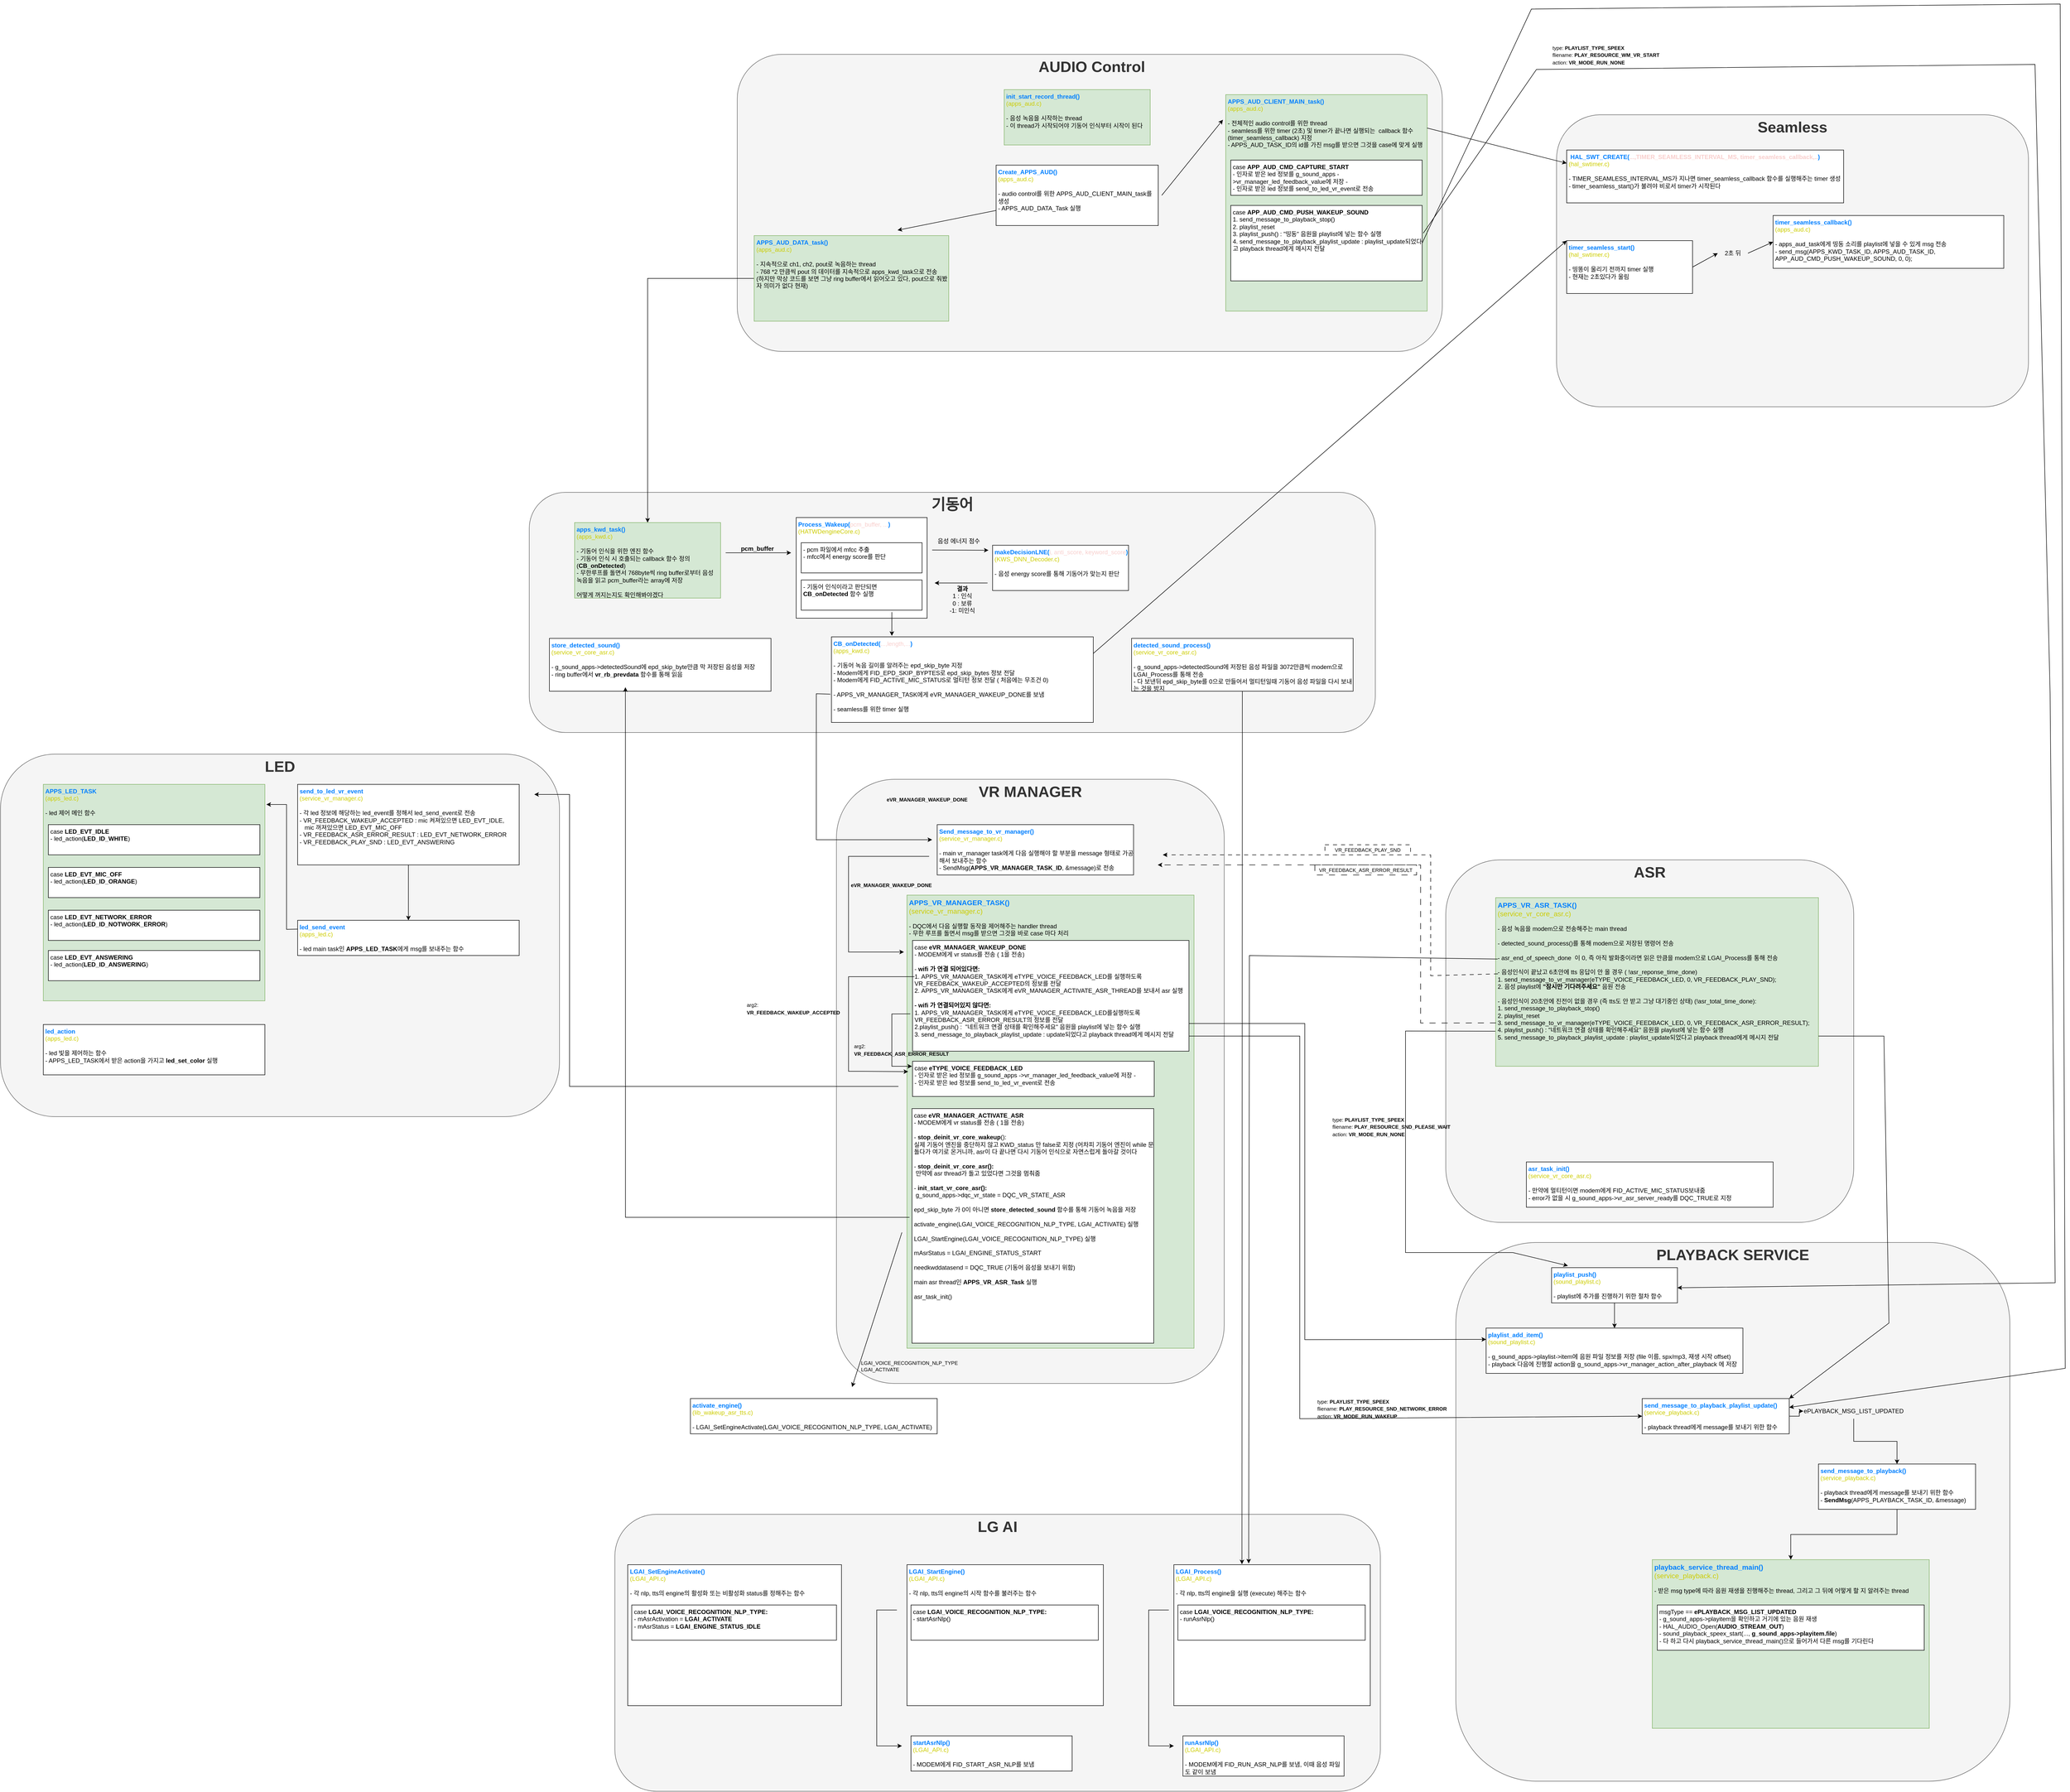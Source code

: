 <mxfile version="21.6.7" type="github">
  <diagram name="페이지-1" id="XCwguPV3iCqasTkN0QVd">
    <mxGraphModel dx="8361" dy="6185" grid="1" gridSize="10" guides="1" tooltips="1" connect="1" arrows="1" fold="1" page="1" pageScale="1" pageWidth="827" pageHeight="1169" math="0" shadow="0">
      <root>
        <mxCell id="0" />
        <mxCell id="1" parent="0" />
        <mxCell id="sXWmz9hjVyttIy2R4i8F-147" value="&lt;span style=&quot;font-size: 30px;&quot;&gt;&lt;b&gt;Seamless&lt;/b&gt;&lt;/span&gt;" style="rounded=1;whiteSpace=wrap;html=1;align=center;verticalAlign=top;spacingLeft=0;fillColor=#f5f5f5;fontColor=#333333;strokeColor=#666666;" vertex="1" parent="1">
          <mxGeometry x="1440" y="-1070" width="937" height="580" as="geometry" />
        </mxCell>
        <mxCell id="sXWmz9hjVyttIy2R4i8F-146" value="&lt;span style=&quot;font-size: 30px;&quot;&gt;&lt;b&gt;&amp;nbsp;AUDIO Control&lt;/b&gt;&lt;/span&gt;" style="rounded=1;whiteSpace=wrap;html=1;align=center;verticalAlign=top;spacingLeft=0;fillColor=#f5f5f5;fontColor=#333333;strokeColor=#666666;" vertex="1" parent="1">
          <mxGeometry x="-187" y="-1190" width="1400" height="590" as="geometry" />
        </mxCell>
        <mxCell id="sXWmz9hjVyttIy2R4i8F-121" value="&lt;div style=&quot;&quot;&gt;&lt;span style=&quot;font-size: 30px;&quot;&gt;&lt;b&gt;PLAYBACK SERVICE&lt;/b&gt;&lt;/span&gt;&lt;/div&gt;" style="rounded=1;whiteSpace=wrap;html=1;align=center;verticalAlign=top;spacingLeft=0;fillColor=#f5f5f5;fontColor=#333333;strokeColor=#666666;" vertex="1" parent="1">
          <mxGeometry x="1240" y="1170" width="1100" height="1070" as="geometry" />
        </mxCell>
        <mxCell id="sXWmz9hjVyttIy2R4i8F-92" value="&lt;b&gt;&lt;font style=&quot;font-size: 30px;&quot;&gt;VR MANAGER&lt;/font&gt;&lt;/b&gt;" style="rounded=1;whiteSpace=wrap;html=1;align=center;verticalAlign=top;spacingLeft=0;fillColor=#f5f5f5;fontColor=#333333;strokeColor=#666666;" vertex="1" parent="1">
          <mxGeometry x="10" y="250" width="770" height="1200" as="geometry" />
        </mxCell>
        <mxCell id="sXWmz9hjVyttIy2R4i8F-91" value="&lt;b&gt;&lt;font style=&quot;font-size: 30px;&quot;&gt;ASR&lt;/font&gt;&lt;/b&gt;" style="rounded=1;whiteSpace=wrap;html=1;align=center;verticalAlign=top;spacingLeft=0;fillColor=#f5f5f5;fontColor=#333333;strokeColor=#666666;" vertex="1" parent="1">
          <mxGeometry x="1220" y="410" width="810" height="720" as="geometry" />
        </mxCell>
        <mxCell id="sXWmz9hjVyttIy2R4i8F-90" value="&lt;div style=&quot;&quot;&gt;&lt;b style=&quot;background-color: initial;&quot;&gt;&lt;font style=&quot;font-size: 30px;&quot;&gt;LG AI&lt;/font&gt;&lt;/b&gt;&lt;/div&gt;" style="rounded=1;whiteSpace=wrap;html=1;align=center;verticalAlign=top;spacingLeft=0;fillColor=#f5f5f5;fontColor=#333333;strokeColor=#666666;" vertex="1" parent="1">
          <mxGeometry x="-430" y="1710" width="1520" height="550" as="geometry" />
        </mxCell>
        <mxCell id="sXWmz9hjVyttIy2R4i8F-89" value="&lt;div style=&quot;&quot;&gt;&lt;b style=&quot;background-color: initial;&quot;&gt;&lt;font style=&quot;font-size: 30px;&quot;&gt;LED&lt;/font&gt;&lt;/b&gt;&lt;/div&gt;" style="rounded=1;whiteSpace=wrap;html=1;align=center;verticalAlign=top;spacingLeft=0;fillColor=#f5f5f5;fontColor=#333333;strokeColor=#666666;" vertex="1" parent="1">
          <mxGeometry x="-1650" y="200" width="1110" height="720" as="geometry" />
        </mxCell>
        <mxCell id="sXWmz9hjVyttIy2R4i8F-88" value="&lt;b&gt;&lt;font style=&quot;font-size: 30px;&quot;&gt;기동어&lt;/font&gt;&lt;/b&gt;" style="rounded=1;whiteSpace=wrap;html=1;align=center;verticalAlign=top;spacingLeft=0;fillColor=#f5f5f5;fontColor=#333333;strokeColor=#666666;" vertex="1" parent="1">
          <mxGeometry x="-600" y="-320" width="1680" height="477" as="geometry" />
        </mxCell>
        <mxCell id="TrRbaetDsdgHLVqCblbi-3" value="&lt;div style=&quot;&quot;&gt;&lt;span style=&quot;background-color: initial;&quot;&gt;&lt;font style=&quot;&quot; color=&quot;#007fff&quot;&gt;&lt;b&gt;apps_kwd_task()&lt;/b&gt;&lt;/font&gt;&lt;/span&gt;&lt;/div&gt;&lt;div style=&quot;&quot;&gt;&lt;span style=&quot;background-color: initial;&quot;&gt;&lt;font color=&quot;#cccc00&quot;&gt;(apps_kwd.c)&lt;/font&gt;&lt;/span&gt;&lt;/div&gt;&lt;div style=&quot;&quot;&gt;&lt;br&gt;&lt;/div&gt;&lt;div style=&quot;&quot;&gt;&lt;span style=&quot;background-color: initial;&quot;&gt;- 기동어 인식을 위한 엔진 함수&lt;/span&gt;&lt;/div&gt;&lt;div style=&quot;&quot;&gt;&lt;span style=&quot;background-color: initial;&quot;&gt;- 기동어 인식 시 호출되는 callback 함수 정의 (&lt;b&gt;CB_onDetected&lt;/b&gt;)&lt;/span&gt;&lt;/div&gt;&lt;div style=&quot;&quot;&gt;&lt;span style=&quot;background-color: initial;&quot;&gt;- 무한루프를 돌면서 768byte씩 ring buffer로부터 음성 녹음을 읽고 pcm_buffer라는 array에 저장&lt;/span&gt;&lt;/div&gt;&lt;div style=&quot;&quot;&gt;&lt;span style=&quot;background-color: initial;&quot;&gt;&lt;br&gt;&lt;/span&gt;&lt;/div&gt;&lt;div style=&quot;&quot;&gt;&lt;span style=&quot;background-color: initial;&quot;&gt;어떻게 꺼지는지도 확인해봐야겠다&lt;/span&gt;&lt;/div&gt;" style="rounded=0;whiteSpace=wrap;html=1;align=left;labelPosition=center;verticalLabelPosition=middle;verticalAlign=top;spacingRight=0;spacingLeft=2;fillColor=#d5e8d4;strokeColor=#82b366;" parent="1" vertex="1">
          <mxGeometry x="-510" y="-260" width="290" height="150" as="geometry" />
        </mxCell>
        <mxCell id="TrRbaetDsdgHLVqCblbi-5" value="&lt;div style=&quot;&quot;&gt;&lt;b style=&quot;color: rgb(0, 127, 255);&quot;&gt;makeDecisionLNE(&lt;/b&gt;&lt;font color=&quot;#f8cecc&quot;&gt;i, anti_score, keyword_score&lt;/font&gt;&lt;b style=&quot;color: rgb(0, 127, 255);&quot;&gt;)&lt;/b&gt;&lt;/div&gt;&lt;div style=&quot;&quot;&gt;&lt;span style=&quot;background-color: initial;&quot;&gt;&lt;font color=&quot;#cccc00&quot;&gt;(KWS_DNN_Decoder.c)&lt;/font&gt;&lt;/span&gt;&lt;/div&gt;&lt;div style=&quot;&quot;&gt;&lt;br&gt;&lt;/div&gt;&lt;div style=&quot;&quot;&gt;&lt;span style=&quot;background-color: initial;&quot;&gt;- 음성 energy score를 통해 기동어가 맞는지 판단&amp;nbsp;&lt;/span&gt;&lt;/div&gt;" style="rounded=0;whiteSpace=wrap;html=1;align=left;labelPosition=center;verticalLabelPosition=middle;verticalAlign=top;spacingRight=0;spacingLeft=2;" parent="1" vertex="1">
          <mxGeometry x="320" y="-215" width="270" height="90" as="geometry" />
        </mxCell>
        <mxCell id="TrRbaetDsdgHLVqCblbi-10" value="&lt;div style=&quot;&quot;&gt;&lt;b style=&quot;color: rgb(0, 127, 255);&quot;&gt;CB_onDetected(&lt;/b&gt;&lt;font color=&quot;#f8cecc&quot;&gt;...,length,...&lt;/font&gt;&lt;b style=&quot;color: rgb(0, 127, 255);&quot;&gt;)&lt;/b&gt;&lt;/div&gt;&lt;div style=&quot;&quot;&gt;&lt;span style=&quot;background-color: initial;&quot;&gt;&lt;font color=&quot;#cccc00&quot;&gt;(apps_kwd.c)&lt;/font&gt;&lt;/span&gt;&lt;/div&gt;&lt;div style=&quot;&quot;&gt;&lt;br&gt;&lt;/div&gt;&lt;div style=&quot;&quot;&gt;&lt;span style=&quot;background-color: initial;&quot;&gt;- 기동어 녹음 길이를 알려주는 epd_skip_byte 지정&lt;/span&gt;&lt;/div&gt;&lt;div style=&quot;&quot;&gt;&lt;span style=&quot;background-color: initial;&quot;&gt;- Modem에게 FID_EPD_SKIP_BYPTES로 epd_skip_bytes 정보 전달&lt;/span&gt;&lt;/div&gt;&lt;div style=&quot;&quot;&gt;&lt;span style=&quot;background-color: initial;&quot;&gt;- Modem에게 FID_ACTIVE_MIC_STATUS로 멀티턴 정보 전달 ( 처음에는 무조건 0)&lt;/span&gt;&lt;/div&gt;&lt;div style=&quot;&quot;&gt;&lt;br&gt;&lt;/div&gt;&lt;div style=&quot;&quot;&gt;- APPS_VR_MANAGER_TASK에게 eVR_MANAGER_WAKEUP_DONE를 보냄&lt;span style=&quot;background-color: initial;&quot;&gt;&lt;br&gt;&lt;/span&gt;&lt;/div&gt;&lt;div style=&quot;&quot;&gt;&lt;br&gt;&lt;/div&gt;&lt;div style=&quot;&quot;&gt;- seamless를 위한 timer 실행&lt;/div&gt;" style="rounded=0;whiteSpace=wrap;html=1;align=left;labelPosition=center;verticalLabelPosition=middle;verticalAlign=top;spacingRight=0;spacingLeft=2;" parent="1" vertex="1">
          <mxGeometry y="-33" width="520" height="170" as="geometry" />
        </mxCell>
        <mxCell id="TrRbaetDsdgHLVqCblbi-11" value="" style="group" parent="1" vertex="1" connectable="0">
          <mxGeometry x="-70" y="-270" width="260" height="200" as="geometry" />
        </mxCell>
        <mxCell id="TrRbaetDsdgHLVqCblbi-8" value="&lt;div style=&quot;&quot;&gt;&lt;font style=&quot;font-weight: bold;&quot; color=&quot;#007fff&quot;&gt;Process_Wakeup(&lt;/font&gt;&lt;font style=&quot;&quot; color=&quot;#f8cecc&quot;&gt;pcm_buffer, ...&lt;/font&gt;&lt;font style=&quot;font-weight: bold;&quot; color=&quot;#007fff&quot;&gt;)&lt;/font&gt;&lt;/div&gt;&lt;div style=&quot;&quot;&gt;&lt;span style=&quot;background-color: initial;&quot;&gt;&lt;font color=&quot;#cccc00&quot;&gt;(HATWDengineCore.c)&lt;/font&gt;&lt;/span&gt;&lt;/div&gt;&lt;div style=&quot;&quot;&gt;&lt;br&gt;&lt;/div&gt;" style="rounded=0;whiteSpace=wrap;html=1;align=left;labelPosition=center;verticalLabelPosition=middle;verticalAlign=top;spacingRight=0;spacingLeft=2;fillColor=default;" parent="TrRbaetDsdgHLVqCblbi-11" vertex="1">
          <mxGeometry width="260" height="200" as="geometry" />
        </mxCell>
        <mxCell id="TrRbaetDsdgHLVqCblbi-4" value="&lt;div style=&quot;&quot;&gt;&lt;span style=&quot;background-color: initial;&quot;&gt;- pcm 파일에서 mfcc 추출&lt;/span&gt;&lt;/div&gt;&lt;div style=&quot;&quot;&gt;&lt;span style=&quot;background-color: initial;&quot;&gt;- mfcc에서 energy score를 판단&amp;nbsp;&lt;/span&gt;&lt;br&gt;&lt;/div&gt;" style="rounded=0;whiteSpace=wrap;html=1;align=left;labelPosition=center;verticalLabelPosition=middle;verticalAlign=top;spacingRight=0;spacingLeft=2;" parent="TrRbaetDsdgHLVqCblbi-11" vertex="1">
          <mxGeometry x="10" y="50" width="240" height="60" as="geometry" />
        </mxCell>
        <mxCell id="TrRbaetDsdgHLVqCblbi-9" value="&lt;div style=&quot;&quot;&gt;&lt;span style=&quot;background-color: initial;&quot;&gt;- 기동어 인식이라고 판단되면 &lt;b&gt;CB_onDetected&lt;/b&gt; 함수 실행&lt;/span&gt;&lt;br&gt;&lt;/div&gt;" style="rounded=0;whiteSpace=wrap;html=1;align=left;labelPosition=center;verticalLabelPosition=middle;verticalAlign=top;spacingRight=0;spacingLeft=2;" parent="TrRbaetDsdgHLVqCblbi-11" vertex="1">
          <mxGeometry x="10" y="124" width="240" height="60" as="geometry" />
        </mxCell>
        <mxCell id="TrRbaetDsdgHLVqCblbi-12" value="" style="endArrow=classic;html=1;rounded=0;" parent="1" edge="1">
          <mxGeometry width="50" height="50" relative="1" as="geometry">
            <mxPoint x="-210" y="-200" as="sourcePoint" />
            <mxPoint x="-80" y="-200" as="targetPoint" />
          </mxGeometry>
        </mxCell>
        <mxCell id="TrRbaetDsdgHLVqCblbi-13" value="&lt;b&gt;pcm_buffer&lt;/b&gt;" style="text;html=1;strokeColor=none;fillColor=none;align=center;verticalAlign=middle;whiteSpace=wrap;rounded=0;" parent="1" vertex="1">
          <mxGeometry x="-187" y="-220" width="80" height="24" as="geometry" />
        </mxCell>
        <mxCell id="TrRbaetDsdgHLVqCblbi-16" value="" style="endArrow=classic;html=1;rounded=0;entryX=-0.035;entryY=0.333;entryDx=0;entryDy=0;entryPerimeter=0;" parent="1" edge="1">
          <mxGeometry width="50" height="50" relative="1" as="geometry">
            <mxPoint x="200" y="-205.5" as="sourcePoint" />
            <mxPoint x="311.95" y="-205.03" as="targetPoint" />
          </mxGeometry>
        </mxCell>
        <mxCell id="TrRbaetDsdgHLVqCblbi-17" value="음성 에너지 점수" style="text;html=1;strokeColor=none;fillColor=none;align=center;verticalAlign=middle;whiteSpace=wrap;rounded=0;" parent="1" vertex="1">
          <mxGeometry x="203" y="-233" width="100" height="20" as="geometry" />
        </mxCell>
        <mxCell id="TrRbaetDsdgHLVqCblbi-18" value="" style="endArrow=classic;html=1;rounded=0;" parent="1" edge="1">
          <mxGeometry width="50" height="50" relative="1" as="geometry">
            <mxPoint x="310" y="-140" as="sourcePoint" />
            <mxPoint x="205" y="-140" as="targetPoint" />
          </mxGeometry>
        </mxCell>
        <mxCell id="TrRbaetDsdgHLVqCblbi-19" value="&lt;b&gt;결과&lt;br&gt;&lt;/b&gt;1 : 인식&lt;br&gt;0 : 보류&lt;br&gt;-1: 미인식" style="text;html=1;strokeColor=none;fillColor=none;align=center;verticalAlign=middle;whiteSpace=wrap;rounded=0;" parent="1" vertex="1">
          <mxGeometry x="230" y="-140" width="60" height="66" as="geometry" />
        </mxCell>
        <mxCell id="TrRbaetDsdgHLVqCblbi-20" value="&lt;div style=&quot;font-size: 14px;&quot;&gt;&lt;b style=&quot;&quot;&gt;&lt;font style=&quot;font-size: 14px;&quot; color=&quot;#007fff&quot;&gt;APPS_VR_MANAGER_TASK()&lt;/font&gt;&lt;/b&gt;&lt;/div&gt;&lt;div style=&quot;font-size: 14px;&quot;&gt;&lt;span style=&quot;background-color: initial;&quot;&gt;&lt;font color=&quot;#cccc00&quot;&gt;(service_vr_manager.c)&lt;/font&gt;&lt;/span&gt;&lt;/div&gt;&lt;div style=&quot;&quot;&gt;&lt;br&gt;&lt;/div&gt;&lt;div style=&quot;&quot;&gt;&lt;span style=&quot;background-color: initial;&quot;&gt;- DQC에서 다음 실행할 동작을 제어해주는 handler thread&lt;/span&gt;&lt;/div&gt;&lt;div style=&quot;&quot;&gt;&lt;span style=&quot;background-color: initial;&quot;&gt;- 무한 루프를 돌면서 msg를 받으면 그것을 바로 case 마다 처리&lt;/span&gt;&lt;/div&gt;&lt;div style=&quot;&quot;&gt;&lt;br&gt;&lt;/div&gt;" style="rounded=0;whiteSpace=wrap;html=1;align=left;labelPosition=center;verticalLabelPosition=middle;verticalAlign=top;spacingRight=0;spacingLeft=2;fillColor=#d5e8d4;strokeColor=#82b366;" parent="1" vertex="1">
          <mxGeometry x="150" y="480" width="570" height="900" as="geometry" />
        </mxCell>
        <mxCell id="sXWmz9hjVyttIy2R4i8F-1" value="&lt;div style=&quot;&quot;&gt;&lt;b&gt;&lt;font color=&quot;#007fff&quot;&gt;Send_message_to_vr_manager()&lt;/font&gt;&lt;/b&gt;&lt;/div&gt;&lt;div style=&quot;&quot;&gt;&lt;span style=&quot;background-color: initial;&quot;&gt;&lt;font color=&quot;#cccc00&quot;&gt;(service_vr_manager.c)&lt;/font&gt;&lt;/span&gt;&lt;/div&gt;&lt;div style=&quot;&quot;&gt;&lt;br&gt;&lt;/div&gt;&lt;div style=&quot;&quot;&gt;&lt;span style=&quot;background-color: initial;&quot;&gt;- main vr_manager task에게 다음 실행해야 할 부분을 message 형태로 가공해서 보내주는 함수&lt;/span&gt;&lt;/div&gt;&lt;div style=&quot;&quot;&gt;&lt;span style=&quot;background-color: initial;&quot;&gt;- SendMsg(&lt;b&gt;APPS_VR_MANAGER_TASK_ID&lt;/b&gt;, &amp;amp;message)로 전송&lt;/span&gt;&lt;/div&gt;&lt;div style=&quot;&quot;&gt;&lt;span style=&quot;background-color: initial;&quot;&gt;&lt;br&gt;&lt;/span&gt;&lt;/div&gt;&lt;div style=&quot;&quot;&gt;&lt;span style=&quot;background-color: initial;&quot;&gt;&lt;br&gt;&lt;/span&gt;&lt;/div&gt;" style="rounded=0;whiteSpace=wrap;html=1;align=left;labelPosition=center;verticalLabelPosition=middle;verticalAlign=top;spacingRight=0;spacingLeft=2;" vertex="1" parent="1">
          <mxGeometry x="210" y="340" width="390" height="100" as="geometry" />
        </mxCell>
        <mxCell id="sXWmz9hjVyttIy2R4i8F-2" value="&lt;div style=&quot;&quot;&gt;case &lt;b&gt;eVR_MANAGER_WAKEUP_DONE&lt;/b&gt;&lt;/div&gt;&lt;div style=&quot;&quot;&gt;&lt;span style=&quot;background-color: initial;&quot;&gt;- MODEM에게 vr status를 전송 ( 1을 전송)&lt;/span&gt;&lt;/div&gt;&lt;div style=&quot;&quot;&gt;&lt;span style=&quot;background-color: initial;&quot;&gt;&lt;br&gt;&lt;/span&gt;&lt;/div&gt;&lt;div style=&quot;&quot;&gt;&lt;span style=&quot;background-color: initial;&quot;&gt;- &lt;b&gt;wifi 가 연결 되어있다면:&lt;/b&gt;&lt;/span&gt;&lt;/div&gt;&lt;div style=&quot;&quot;&gt;1.&amp;nbsp;&lt;span style=&quot;background-color: initial;&quot;&gt;APPS_VR_MANAGER_TASK에게 eTYPE_VOICE_FEEDBACK_LED를 실행하도록 VR_FEEDBACK_WAKEUP_ACCEPTED의 정보를 전달&lt;/span&gt;&lt;/div&gt;&lt;div style=&quot;border-color: var(--border-color);&quot;&gt;2.&amp;nbsp;APPS_VR_MANAGER_TASK에게 eVR_MANAGER_ACTIVATE_ASR_THREAD를 보내서 asr 실행&lt;/div&gt;&lt;div style=&quot;border-color: var(--border-color);&quot;&gt;&lt;br&gt;&lt;/div&gt;&lt;div style=&quot;border-color: var(--border-color);&quot;&gt;&lt;b&gt;- wifi 가 연결되어있지 않다면:&lt;/b&gt;&lt;/div&gt;&lt;div style=&quot;border-color: var(--border-color);&quot;&gt;&lt;/div&gt;&lt;div style=&quot;border-color: var(--border-color);&quot;&gt;1.&amp;nbsp;APPS_VR_MANAGER_TASK에게 eTYPE_VOICE_FEEDBACK_LED를실행하도록 VR_FEEDBACK_ASR_ERROR_RESULT의 정보를 전달&lt;/div&gt;&lt;div&gt;2.playlist_push() :&amp;nbsp; &quot;네트워크 연결 상태를 확인해주세요&quot; 음원을 playlist에 넣는 함수 실행&lt;br&gt;&lt;/div&gt;3. send_message_to_playback_playlist_update :&amp;nbsp;&lt;span style=&quot;background-color: initial;&quot;&gt;update되었다고 playback thread에게 메시지 전달&lt;/span&gt;" style="rounded=0;whiteSpace=wrap;html=1;align=left;labelPosition=center;verticalLabelPosition=middle;verticalAlign=top;spacingRight=0;spacingLeft=2;" vertex="1" parent="1">
          <mxGeometry x="161" y="570" width="549" height="220" as="geometry" />
        </mxCell>
        <mxCell id="sXWmz9hjVyttIy2R4i8F-3" value="&lt;div style=&quot;&quot;&gt;case &lt;b&gt;eTYPE_VOICE_FEEDBACK_LED&lt;/b&gt;&lt;/div&gt;&lt;div style=&quot;&quot;&gt;- 인자로 받은 led 정보를 g_sound_apps -&amp;gt;vr_manager_led_feedback_value에 저장 -&amp;nbsp;&lt;/div&gt;- 인자로 받은 led 정보를&amp;nbsp;&lt;span style=&quot;background-color: initial;&quot;&gt;send_to_led_vr_event로 전송&lt;/span&gt;&lt;br&gt;&lt;div style=&quot;&quot;&gt;&lt;div&gt;&lt;br&gt;&lt;/div&gt;&lt;/div&gt;" style="rounded=0;whiteSpace=wrap;html=1;align=left;labelPosition=center;verticalLabelPosition=middle;verticalAlign=top;spacingRight=0;spacingLeft=2;" vertex="1" parent="1">
          <mxGeometry x="161" y="810" width="480" height="70" as="geometry" />
        </mxCell>
        <mxCell id="sXWmz9hjVyttIy2R4i8F-4" value="&lt;div style=&quot;&quot;&gt;case &lt;b&gt;eVR_MANAGER_ACTIVATE_ASR&lt;/b&gt;&lt;/div&gt;&lt;div style=&quot;&quot;&gt;&lt;span style=&quot;background-color: initial;&quot;&gt;- MODEM에게 vr status를 전송 ( 1을 전송)&lt;/span&gt;&lt;/div&gt;&lt;div style=&quot;&quot;&gt;&lt;span style=&quot;background-color: initial;&quot;&gt;&lt;br&gt;&lt;/span&gt;&lt;/div&gt;&lt;div style=&quot;&quot;&gt;&lt;span style=&quot;background-color: initial;&quot;&gt;- &lt;b&gt;stop_deinit_vr_core_wakeup&lt;/b&gt;():&lt;/span&gt;&lt;/div&gt;&lt;div style=&quot;&quot;&gt;&lt;span style=&quot;background-color: initial;&quot;&gt;실제 기동어 엔진을 중단하지 않고 KWD_status 만 false로 지정 (어차피 기동어 엔진이 while 문 돌다가 여기로 온거니까, asr이 다 끝나면 다시 기동어 인식으로 자연스럽게 돌아갈 것이다&lt;/span&gt;&lt;/div&gt;&lt;div style=&quot;&quot;&gt;&lt;span style=&quot;background-color: initial;&quot;&gt;&lt;br&gt;&lt;/span&gt;&lt;/div&gt;&lt;div style=&quot;&quot;&gt;&lt;span style=&quot;background-color: initial;&quot;&gt;- &lt;b&gt;stop_deinit_vr_core_asr():&lt;/b&gt;&lt;/span&gt;&lt;/div&gt;&lt;div style=&quot;&quot;&gt;&lt;span style=&quot;background-color: initial;&quot;&gt;&amp;nbsp;만약에 asr thread가 돌고 있었다면 그것을 멈춰줌&lt;/span&gt;&lt;/div&gt;&lt;div style=&quot;&quot;&gt;&lt;span style=&quot;background-color: initial;&quot;&gt;&lt;br&gt;&lt;/span&gt;&lt;/div&gt;&lt;div style=&quot;&quot;&gt;- &lt;b&gt;init_start_vr_core_asr():&lt;/b&gt;&lt;/div&gt;&lt;div style=&quot;&quot;&gt;&amp;nbsp;g_sound_apps-&amp;gt;dqc_vr_state = DQC_VR_STATE_ASR&lt;/div&gt;&lt;div style=&quot;&quot;&gt;&lt;br&gt;&lt;/div&gt;&lt;div style=&quot;&quot;&gt;epd_skip_byte 가 0이 아니면 &lt;b&gt;store_detected_sound &lt;/b&gt;함수를 통해 기동어 녹음을 저장&lt;/div&gt;&lt;div style=&quot;&quot;&gt;&lt;br&gt;&lt;/div&gt;&lt;div style=&quot;&quot;&gt;&lt;/div&gt;activate_engine(LGAI_VOICE_RECOGNITION_NLP_TYPE, LGAI_ACTIVATE&lt;span style=&quot;background-color: initial;&quot;&gt;) 실행&lt;br&gt;&lt;/span&gt;&lt;br&gt;LGAI_StartEngine(LGAI_VOICE_RECOGNITION_NLP_TYPE) 실행&lt;br&gt;&lt;br&gt;mAsrStatus = LGAI_ENGINE_STATUS_START&lt;br&gt;&lt;br&gt;needkwddatasend = DQC_TRUE (기동어 음성을 보내기 위함)&lt;br&gt;&lt;br&gt;main asr thread인 &lt;b&gt;APPS_VR_ASR_Task&lt;/b&gt; 실행&lt;br&gt;&lt;br&gt;asr_task_init()&lt;br&gt;&lt;div style=&quot;&quot;&gt;&lt;br&gt;&lt;/div&gt;&lt;div style=&quot;&quot;&gt;&lt;br&gt;&lt;/div&gt;&lt;div style=&quot;&quot;&gt;&lt;span style=&quot;background-color: initial;&quot;&gt;&lt;br&gt;&lt;/span&gt;&lt;/div&gt;&lt;div style=&quot;&quot;&gt;&lt;span style=&quot;background-color: initial;&quot;&gt;&lt;br&gt;&lt;/span&gt;&lt;/div&gt;&lt;div style=&quot;&quot;&gt;&lt;span style=&quot;background-color: initial;&quot;&gt;&lt;br&gt;&lt;/span&gt;&lt;/div&gt;&lt;div style=&quot;&quot;&gt;&lt;div&gt;&lt;br&gt;&lt;/div&gt;&lt;/div&gt;" style="rounded=0;whiteSpace=wrap;html=1;align=left;labelPosition=center;verticalLabelPosition=middle;verticalAlign=top;spacingRight=0;spacingLeft=2;" vertex="1" parent="1">
          <mxGeometry x="160" y="904" width="480" height="466" as="geometry" />
        </mxCell>
        <mxCell id="sXWmz9hjVyttIy2R4i8F-5" value="" style="endArrow=classic;html=1;rounded=0;exitX=0.007;exitY=0.327;exitDx=0;exitDy=0;exitPerimeter=0;entryX=-0.018;entryY=0.295;entryDx=0;entryDy=0;entryPerimeter=0;" edge="1" parent="1" source="sXWmz9hjVyttIy2R4i8F-2" target="sXWmz9hjVyttIy2R4i8F-3">
          <mxGeometry width="50" height="50" relative="1" as="geometry">
            <mxPoint x="84" y="627" as="sourcePoint" />
            <mxPoint x="84" y="830" as="targetPoint" />
            <Array as="points">
              <mxPoint x="34" y="642" />
              <mxPoint x="34" y="790" />
              <mxPoint x="34" y="830" />
              <mxPoint x="64" y="830" />
            </Array>
          </mxGeometry>
        </mxCell>
        <mxCell id="sXWmz9hjVyttIy2R4i8F-6" value="&lt;font style=&quot;font-size: 10px;&quot;&gt;arg2:&amp;nbsp;&lt;br&gt;&lt;b&gt;VR_FEEDBACK_WAKEUP_ACCEPTED&lt;/b&gt;&lt;/font&gt;" style="text;html=1;strokeColor=none;fillColor=none;align=left;verticalAlign=middle;whiteSpace=wrap;rounded=0;" vertex="1" parent="1">
          <mxGeometry x="-170" y="690" width="210" height="30" as="geometry" />
        </mxCell>
        <mxCell id="sXWmz9hjVyttIy2R4i8F-80" value="" style="edgeStyle=orthogonalEdgeStyle;rounded=0;orthogonalLoop=1;jettySize=auto;html=1;" edge="1" parent="1" source="sXWmz9hjVyttIy2R4i8F-9" target="sXWmz9hjVyttIy2R4i8F-10">
          <mxGeometry relative="1" as="geometry" />
        </mxCell>
        <mxCell id="sXWmz9hjVyttIy2R4i8F-9" value="&lt;div style=&quot;&quot;&gt;&lt;font color=&quot;#007fff&quot;&gt;&lt;b&gt;send_to_led_vr_event&lt;/b&gt;&lt;/font&gt;&lt;/div&gt;&lt;div style=&quot;&quot;&gt;&lt;span style=&quot;background-color: initial;&quot;&gt;&lt;font color=&quot;#cccc00&quot;&gt;(service_vr_manager.c)&lt;/font&gt;&lt;/span&gt;&lt;/div&gt;&lt;div style=&quot;&quot;&gt;&lt;br&gt;&lt;/div&gt;&lt;div style=&quot;&quot;&gt;&lt;span style=&quot;background-color: initial;&quot;&gt;- 각 led 정보에 해당하는 led_event를 정해서 led_send_event로 전송&lt;/span&gt;&lt;/div&gt;- VR_FEEDBACK_WAKEUP_ACCEPTED : mic 켜져있으면 LED_EVT_IDLE,&lt;br&gt;&amp;nbsp; &amp;nbsp;mic 꺼져있으면 LED_EVT_MIC_OFF&lt;br&gt;- VR_FEEDBACK_ASR_ERROR_RESULT : LED_EVT_NETWORK_ERROR&lt;br&gt;- VR_FEEDBACK_PLAY_SND : LED_EVT_ANSWERING&lt;br&gt;&lt;div style=&quot;&quot;&gt;&lt;span style=&quot;background-color: initial;&quot;&gt;&lt;br&gt;&lt;/span&gt;&lt;/div&gt;" style="rounded=0;whiteSpace=wrap;html=1;align=left;labelPosition=center;verticalLabelPosition=middle;verticalAlign=top;spacingRight=0;spacingLeft=2;" vertex="1" parent="1">
          <mxGeometry x="-1060" y="260" width="440" height="160" as="geometry" />
        </mxCell>
        <mxCell id="sXWmz9hjVyttIy2R4i8F-10" value="&lt;div style=&quot;&quot;&gt;&lt;font color=&quot;#007fff&quot;&gt;&lt;b&gt;led_send_event&lt;/b&gt;&lt;/font&gt;&lt;/div&gt;&lt;div style=&quot;&quot;&gt;&lt;span style=&quot;background-color: initial;&quot;&gt;&lt;font color=&quot;#cccc00&quot;&gt;(apps_led.c)&lt;/font&gt;&lt;/span&gt;&lt;/div&gt;&lt;div style=&quot;&quot;&gt;&lt;br&gt;&lt;/div&gt;&lt;div style=&quot;&quot;&gt;&lt;span style=&quot;background-color: initial;&quot;&gt;- led main task인 &lt;b&gt;APPS_LED_TASK&lt;/b&gt;에게 msg를 보내주는 함수&lt;/span&gt;&lt;/div&gt;&lt;br&gt;&lt;div style=&quot;&quot;&gt;&lt;span style=&quot;background-color: initial;&quot;&gt;&lt;br&gt;&lt;/span&gt;&lt;/div&gt;" style="rounded=0;whiteSpace=wrap;html=1;align=left;labelPosition=center;verticalLabelPosition=middle;verticalAlign=top;spacingRight=0;spacingLeft=2;" vertex="1" parent="1">
          <mxGeometry x="-1060" y="530" width="440" height="70" as="geometry" />
        </mxCell>
        <mxCell id="sXWmz9hjVyttIy2R4i8F-14" value="&lt;div style=&quot;&quot;&gt;&lt;font color=&quot;#007fff&quot;&gt;&lt;b&gt;APPS_LED_TASK&lt;/b&gt;&lt;/font&gt;&lt;/div&gt;&lt;div style=&quot;&quot;&gt;&lt;span style=&quot;background-color: initial;&quot;&gt;&lt;font color=&quot;#cccc00&quot;&gt;(apps_led.c)&lt;/font&gt;&lt;/span&gt;&lt;/div&gt;&lt;div style=&quot;&quot;&gt;&lt;br&gt;&lt;/div&gt;&lt;div style=&quot;&quot;&gt;&lt;span style=&quot;background-color: initial;&quot;&gt;- led 제어 메인 함수&lt;/span&gt;&lt;/div&gt;&lt;div style=&quot;&quot;&gt;&lt;span style=&quot;background-color: initial;&quot;&gt;&lt;br&gt;&lt;/span&gt;&lt;/div&gt;&lt;div style=&quot;&quot;&gt;&lt;span style=&quot;background-color: initial;&quot;&gt;&lt;br&gt;&lt;/span&gt;&lt;/div&gt;&lt;br&gt;&lt;div style=&quot;&quot;&gt;&lt;span style=&quot;background-color: initial;&quot;&gt;&lt;br&gt;&lt;/span&gt;&lt;/div&gt;" style="rounded=0;whiteSpace=wrap;html=1;align=left;labelPosition=center;verticalLabelPosition=middle;verticalAlign=top;spacingRight=0;spacingLeft=2;fillColor=#d5e8d4;strokeColor=#82b366;" vertex="1" parent="1">
          <mxGeometry x="-1565" y="260" width="440" height="430" as="geometry" />
        </mxCell>
        <mxCell id="sXWmz9hjVyttIy2R4i8F-15" value="&lt;div style=&quot;&quot;&gt;case &lt;b&gt;LED_EVT_IDLE&lt;/b&gt;&lt;/div&gt;&lt;div style=&quot;&quot;&gt;&lt;span style=&quot;background-color: initial;&quot;&gt;- led_action(&lt;b&gt;LED_ID_WHITE&lt;/b&gt;)&lt;/span&gt;&lt;/div&gt;&lt;div style=&quot;&quot;&gt;&lt;div&gt;&lt;br&gt;&lt;/div&gt;&lt;/div&gt;" style="rounded=0;whiteSpace=wrap;html=1;align=left;labelPosition=center;verticalLabelPosition=middle;verticalAlign=top;spacingRight=0;spacingLeft=2;" vertex="1" parent="1">
          <mxGeometry x="-1555" y="340" width="420" height="60" as="geometry" />
        </mxCell>
        <mxCell id="sXWmz9hjVyttIy2R4i8F-16" value="&lt;div style=&quot;&quot;&gt;case &lt;b&gt;LED_EVT_MIC_OFF&lt;/b&gt;&lt;/div&gt;&lt;div style=&quot;&quot;&gt;&lt;span style=&quot;background-color: initial;&quot;&gt;- led_action(&lt;b&gt;LED_ID_ORANGE&lt;/b&gt;)&lt;/span&gt;&lt;/div&gt;&lt;div style=&quot;&quot;&gt;&lt;div&gt;&lt;br&gt;&lt;/div&gt;&lt;/div&gt;" style="rounded=0;whiteSpace=wrap;html=1;align=left;labelPosition=center;verticalLabelPosition=middle;verticalAlign=top;spacingRight=0;spacingLeft=2;" vertex="1" parent="1">
          <mxGeometry x="-1555" y="425" width="420" height="60" as="geometry" />
        </mxCell>
        <mxCell id="sXWmz9hjVyttIy2R4i8F-17" value="&lt;div style=&quot;&quot;&gt;case &lt;b&gt;LED_EVT_NETWORK_ERROR&lt;/b&gt;&lt;/div&gt;&lt;div style=&quot;&quot;&gt;&lt;span style=&quot;background-color: initial;&quot;&gt;- led_action(&lt;b&gt;LED_ID_NOTWORK_ERROR&lt;/b&gt;)&lt;/span&gt;&lt;/div&gt;&lt;div style=&quot;&quot;&gt;&lt;div&gt;&lt;br&gt;&lt;/div&gt;&lt;/div&gt;" style="rounded=0;whiteSpace=wrap;html=1;align=left;labelPosition=center;verticalLabelPosition=middle;verticalAlign=top;spacingRight=0;spacingLeft=2;" vertex="1" parent="1">
          <mxGeometry x="-1555" y="510" width="420" height="60" as="geometry" />
        </mxCell>
        <mxCell id="sXWmz9hjVyttIy2R4i8F-18" value="&lt;div style=&quot;&quot;&gt;&lt;font color=&quot;#007fff&quot;&gt;&lt;b&gt;led_action&lt;/b&gt;&lt;/font&gt;&lt;/div&gt;&lt;div style=&quot;&quot;&gt;&lt;span style=&quot;background-color: initial;&quot;&gt;&lt;font color=&quot;#cccc00&quot;&gt;(apps_led.c)&lt;/font&gt;&lt;/span&gt;&lt;/div&gt;&lt;div style=&quot;&quot;&gt;&lt;br&gt;&lt;/div&gt;&lt;div style=&quot;&quot;&gt;&lt;span style=&quot;background-color: initial;&quot;&gt;- led 빛을 제어하는 함수&lt;/span&gt;&lt;/div&gt;&lt;div style=&quot;&quot;&gt;&lt;span style=&quot;background-color: initial;&quot;&gt;- APPS_LED_TASK에서 받은 action을 가지고 &lt;b&gt;led_set_color&lt;/b&gt; 실행&lt;/span&gt;&lt;/div&gt;&lt;div style=&quot;&quot;&gt;&lt;span style=&quot;background-color: initial;&quot;&gt;&lt;br&gt;&lt;/span&gt;&lt;/div&gt;&lt;div style=&quot;&quot;&gt;&lt;span style=&quot;background-color: initial;&quot;&gt;&lt;br&gt;&lt;/span&gt;&lt;/div&gt;&lt;br&gt;&lt;div style=&quot;&quot;&gt;&lt;span style=&quot;background-color: initial;&quot;&gt;&lt;br&gt;&lt;/span&gt;&lt;/div&gt;" style="rounded=0;whiteSpace=wrap;html=1;align=left;labelPosition=center;verticalLabelPosition=middle;verticalAlign=top;spacingRight=0;spacingLeft=2;" vertex="1" parent="1">
          <mxGeometry x="-1565" y="737" width="440" height="100" as="geometry" />
        </mxCell>
        <mxCell id="sXWmz9hjVyttIy2R4i8F-23" value="" style="endArrow=classic;html=1;rounded=0;exitX=0;exitY=0.25;exitDx=0;exitDy=0;" edge="1" parent="1">
          <mxGeometry width="50" height="50" relative="1" as="geometry">
            <mxPoint x="-1060" y="547.5" as="sourcePoint" />
            <mxPoint x="-1122" y="300" as="targetPoint" />
            <Array as="points">
              <mxPoint x="-1082" y="548" />
              <mxPoint x="-1082" y="300" />
            </Array>
          </mxGeometry>
        </mxCell>
        <mxCell id="sXWmz9hjVyttIy2R4i8F-24" value="" style="endArrow=classic;html=1;rounded=0;" edge="1" parent="1">
          <mxGeometry width="50" height="50" relative="1" as="geometry">
            <mxPoint x="133" y="860" as="sourcePoint" />
            <mxPoint x="-590" y="280" as="targetPoint" />
            <Array as="points">
              <mxPoint x="-520" y="860" />
              <mxPoint x="-520" y="280" />
            </Array>
          </mxGeometry>
        </mxCell>
        <mxCell id="sXWmz9hjVyttIy2R4i8F-25" value="" style="endArrow=classic;html=1;rounded=0;" edge="1" parent="1">
          <mxGeometry width="50" height="50" relative="1" as="geometry">
            <mxPoint x="120" y="-82" as="sourcePoint" />
            <mxPoint x="120" y="-35" as="targetPoint" />
          </mxGeometry>
        </mxCell>
        <mxCell id="sXWmz9hjVyttIy2R4i8F-28" value="" style="endArrow=classic;html=1;rounded=0;exitX=-0.004;exitY=0.67;exitDx=0;exitDy=0;exitPerimeter=0;" edge="1" parent="1" source="TrRbaetDsdgHLVqCblbi-10">
          <mxGeometry width="50" height="50" relative="1" as="geometry">
            <mxPoint x="190" y="130" as="sourcePoint" />
            <mxPoint x="200" y="370" as="targetPoint" />
            <Array as="points">
              <mxPoint x="-30" y="80" />
              <mxPoint x="-30" y="370" />
              <mxPoint x="90" y="370" />
            </Array>
          </mxGeometry>
        </mxCell>
        <mxCell id="sXWmz9hjVyttIy2R4i8F-29" value="&lt;font style=&quot;font-size: 10px;&quot;&gt;&lt;b&gt;eVR_MANAGER_WAKEUP_DONE&lt;/b&gt;&lt;/font&gt;" style="text;html=1;strokeColor=none;fillColor=none;align=center;verticalAlign=middle;whiteSpace=wrap;rounded=0;" vertex="1" parent="1">
          <mxGeometry x="90" y="280" width="200" height="20" as="geometry" />
        </mxCell>
        <mxCell id="sXWmz9hjVyttIy2R4i8F-32" value="&lt;div style=&quot;&quot;&gt;&lt;font color=&quot;#007fff&quot;&gt;&lt;b&gt;store_detected_sound()&lt;/b&gt;&lt;/font&gt;&lt;/div&gt;&lt;div style=&quot;&quot;&gt;&lt;span style=&quot;background-color: initial;&quot;&gt;&lt;font color=&quot;#cccc00&quot;&gt;(service_vr_core_asr.c)&lt;/font&gt;&lt;/span&gt;&lt;/div&gt;&lt;div style=&quot;&quot;&gt;&lt;br&gt;&lt;/div&gt;&lt;div style=&quot;&quot;&gt;&lt;/div&gt;- g_sound_apps-&amp;gt;detectedSound에 epd_skip_byte만큼 막 저장된 음성을 저장&lt;br&gt;- ring buffer에서 &lt;b&gt;vr_rb_prevdata &lt;/b&gt;함수를 통해 읽음&lt;br&gt;&lt;div style=&quot;&quot;&gt;&lt;span style=&quot;background-color: initial;&quot;&gt;&lt;br&gt;&lt;/span&gt;&lt;/div&gt;" style="rounded=0;whiteSpace=wrap;html=1;align=left;labelPosition=center;verticalLabelPosition=middle;verticalAlign=top;spacingRight=0;spacingLeft=2;" vertex="1" parent="1">
          <mxGeometry x="-560" y="-30" width="440" height="105" as="geometry" />
        </mxCell>
        <mxCell id="sXWmz9hjVyttIy2R4i8F-38" value="&lt;div style=&quot;&quot;&gt;&lt;/div&gt;&lt;b style=&quot;&quot;&gt;&lt;font color=&quot;#007fff&quot;&gt;activate_engine(&lt;/font&gt;&lt;/b&gt;&lt;b style=&quot;color: rgb(0, 127, 255); background-color: initial;&quot;&gt;)&lt;/b&gt;&lt;font color=&quot;#007fff&quot;&gt;&lt;b&gt;&lt;br&gt;&lt;/b&gt;&lt;/font&gt;&lt;div style=&quot;&quot;&gt;&lt;span style=&quot;background-color: initial;&quot;&gt;&lt;font color=&quot;#cccc00&quot;&gt;(lib_wakeup_asr_tts.c)&lt;/font&gt;&lt;/span&gt;&lt;/div&gt;&lt;div style=&quot;&quot;&gt;&lt;br&gt;&lt;/div&gt;&lt;div style=&quot;&quot;&gt;&lt;/div&gt;- LGAI_SetEngineActivate(LGAI_VOICE_RECOGNITION_NLP_TYPE, LGAI_ACTIVATE)&lt;br&gt;&lt;div style=&quot;&quot;&gt;&lt;span style=&quot;background-color: initial;&quot;&gt;&lt;br&gt;&lt;/span&gt;&lt;/div&gt;" style="rounded=0;whiteSpace=wrap;html=1;align=left;labelPosition=center;verticalLabelPosition=middle;verticalAlign=top;spacingRight=0;spacingLeft=2;" vertex="1" parent="1">
          <mxGeometry x="-280" y="1480" width="490" height="70" as="geometry" />
        </mxCell>
        <mxCell id="sXWmz9hjVyttIy2R4i8F-40" value="&lt;font style=&quot;font-size: 10px;&quot;&gt;LGAI_VOICE_RECOGNITION_NLP_TYPE&lt;br&gt;&lt;/font&gt;&lt;div style=&quot;text-align: left; font-size: 10px;&quot;&gt;&lt;span style=&quot;background-color: initial;&quot;&gt;&lt;font style=&quot;font-size: 10px;&quot;&gt;LGAI_ACTIVATE&lt;/font&gt;&lt;/span&gt;&lt;/div&gt;" style="text;html=1;strokeColor=none;fillColor=none;align=center;verticalAlign=middle;whiteSpace=wrap;rounded=0;" vertex="1" parent="1">
          <mxGeometry x="40" y="1400" width="230" height="30" as="geometry" />
        </mxCell>
        <mxCell id="sXWmz9hjVyttIy2R4i8F-42" value="&lt;div style=&quot;&quot;&gt;&lt;/div&gt;&lt;b style=&quot;&quot;&gt;&lt;font color=&quot;#007fff&quot;&gt;LGAI_SetEngineActivate(&lt;/font&gt;&lt;/b&gt;&lt;b style=&quot;color: rgb(0, 127, 255); background-color: initial;&quot;&gt;)&lt;/b&gt;&lt;font color=&quot;#007fff&quot;&gt;&lt;b&gt;&lt;br&gt;&lt;/b&gt;&lt;/font&gt;&lt;div style=&quot;&quot;&gt;&lt;span style=&quot;background-color: initial;&quot;&gt;&lt;font color=&quot;#cccc00&quot;&gt;(LGAI_API.c)&lt;/font&gt;&lt;/span&gt;&lt;/div&gt;&lt;div style=&quot;&quot;&gt;&lt;br&gt;&lt;/div&gt;&lt;div style=&quot;&quot;&gt;&lt;/div&gt;&lt;div style=&quot;&quot;&gt;&lt;span style=&quot;background-color: initial;&quot;&gt;- 각 nlp, tts의 engine의 활성화 또는 비활성화 status를 정해주는 함수&lt;/span&gt;&lt;/div&gt;&lt;div style=&quot;&quot;&gt;&lt;span style=&quot;background-color: initial;&quot;&gt;&lt;br&gt;&lt;/span&gt;&lt;/div&gt;&lt;div style=&quot;&quot;&gt;&lt;span style=&quot;background-color: initial;&quot;&gt;&amp;nbsp;&lt;/span&gt;&lt;/div&gt;" style="rounded=0;whiteSpace=wrap;html=1;align=left;labelPosition=center;verticalLabelPosition=middle;verticalAlign=top;spacingRight=0;spacingLeft=2;" vertex="1" parent="1">
          <mxGeometry x="-404.5" y="1810" width="424.5" height="280" as="geometry" />
        </mxCell>
        <mxCell id="sXWmz9hjVyttIy2R4i8F-43" value="&lt;div style=&quot;&quot;&gt;case &lt;b&gt;LGAI_VOICE_RECOGNITION_NLP_TYPE:&lt;/b&gt;&lt;/div&gt;&lt;div style=&quot;&quot;&gt;- mAsrActivation = &lt;b&gt;LGAI_ACTIVATE&lt;/b&gt;&lt;/div&gt;&lt;div style=&quot;&quot;&gt;- mAsrStatus = &lt;b&gt;LGAI_ENGINE_STATUS_IDLE&lt;/b&gt;&lt;/div&gt;&lt;br&gt;&lt;div style=&quot;&quot;&gt;&lt;div&gt;&lt;br&gt;&lt;/div&gt;&lt;/div&gt;" style="rounded=0;whiteSpace=wrap;html=1;align=left;labelPosition=center;verticalLabelPosition=middle;verticalAlign=top;spacingRight=0;spacingLeft=2;" vertex="1" parent="1">
          <mxGeometry x="-396.5" y="1890" width="406.5" height="70" as="geometry" />
        </mxCell>
        <mxCell id="sXWmz9hjVyttIy2R4i8F-46" value="" style="endArrow=classic;html=1;rounded=0;" edge="1" parent="1">
          <mxGeometry width="50" height="50" relative="1" as="geometry">
            <mxPoint x="140" y="1150" as="sourcePoint" />
            <mxPoint x="41" y="1457" as="targetPoint" />
          </mxGeometry>
        </mxCell>
        <mxCell id="sXWmz9hjVyttIy2R4i8F-47" value="&lt;div style=&quot;&quot;&gt;&lt;/div&gt;&lt;b style=&quot;&quot;&gt;&lt;font color=&quot;#007fff&quot;&gt;LGAI_StartEngine(&lt;/font&gt;&lt;/b&gt;&lt;b style=&quot;color: rgb(0, 127, 255); background-color: initial;&quot;&gt;)&lt;/b&gt;&lt;font color=&quot;#007fff&quot;&gt;&lt;b&gt;&lt;br&gt;&lt;/b&gt;&lt;/font&gt;&lt;div style=&quot;&quot;&gt;&lt;span style=&quot;background-color: initial;&quot;&gt;&lt;font color=&quot;#cccc00&quot;&gt;(LGAI_API.c)&lt;/font&gt;&lt;/span&gt;&lt;/div&gt;&lt;div style=&quot;&quot;&gt;&lt;br&gt;&lt;/div&gt;&lt;div style=&quot;&quot;&gt;&lt;/div&gt;&lt;div style=&quot;&quot;&gt;&lt;span style=&quot;background-color: initial;&quot;&gt;- 각 nlp, tts의 engine의 시작 함수를 불러주는 함수&lt;/span&gt;&lt;/div&gt;&lt;div style=&quot;&quot;&gt;&lt;span style=&quot;background-color: initial;&quot;&gt;&lt;br&gt;&lt;/span&gt;&lt;/div&gt;&lt;div style=&quot;&quot;&gt;&lt;span style=&quot;background-color: initial;&quot;&gt;&amp;nbsp;&lt;/span&gt;&lt;/div&gt;" style="rounded=0;whiteSpace=wrap;html=1;align=left;labelPosition=center;verticalLabelPosition=middle;verticalAlign=top;spacingRight=0;spacingLeft=2;" vertex="1" parent="1">
          <mxGeometry x="150" y="1810" width="390" height="280" as="geometry" />
        </mxCell>
        <mxCell id="sXWmz9hjVyttIy2R4i8F-48" value="&lt;div style=&quot;&quot;&gt;case &lt;b&gt;LGAI_VOICE_RECOGNITION_NLP_TYPE:&lt;/b&gt;&lt;/div&gt;&lt;div style=&quot;&quot;&gt;- startAsrNlp()&lt;br&gt;&lt;/div&gt;&lt;br&gt;&lt;div style=&quot;&quot;&gt;&lt;div&gt;&lt;br&gt;&lt;/div&gt;&lt;/div&gt;" style="rounded=0;whiteSpace=wrap;html=1;align=left;labelPosition=center;verticalLabelPosition=middle;verticalAlign=top;spacingRight=0;spacingLeft=2;" vertex="1" parent="1">
          <mxGeometry x="158" y="1890" width="372" height="70" as="geometry" />
        </mxCell>
        <mxCell id="sXWmz9hjVyttIy2R4i8F-50" value="" style="endArrow=classic;html=1;rounded=0;" edge="1" parent="1">
          <mxGeometry width="50" height="50" relative="1" as="geometry">
            <mxPoint x="194" y="403" as="sourcePoint" />
            <mxPoint x="144" y="593" as="targetPoint" />
            <Array as="points">
              <mxPoint x="34" y="403" />
              <mxPoint x="34" y="593" />
            </Array>
          </mxGeometry>
        </mxCell>
        <mxCell id="sXWmz9hjVyttIy2R4i8F-51" value="&lt;font style=&quot;font-size: 10px;&quot;&gt;&lt;b&gt;eVR_MANAGER_WAKEUP_DONE&lt;/b&gt;&lt;/font&gt;" style="text;html=1;strokeColor=none;fillColor=none;align=center;verticalAlign=middle;whiteSpace=wrap;rounded=0;" vertex="1" parent="1">
          <mxGeometry x="34" y="440" width="170" height="40" as="geometry" />
        </mxCell>
        <mxCell id="sXWmz9hjVyttIy2R4i8F-54" value="" style="endArrow=classic;html=1;rounded=0;entryX=0.343;entryY=0.925;entryDx=0;entryDy=0;entryPerimeter=0;" edge="1" parent="1" target="sXWmz9hjVyttIy2R4i8F-32">
          <mxGeometry width="50" height="50" relative="1" as="geometry">
            <mxPoint x="155" y="1120" as="sourcePoint" />
            <mxPoint x="-195" y="117" as="targetPoint" />
            <Array as="points">
              <mxPoint x="-409" y="1120" />
            </Array>
          </mxGeometry>
        </mxCell>
        <mxCell id="sXWmz9hjVyttIy2R4i8F-55" value="&lt;div style=&quot;&quot;&gt;&lt;/div&gt;&lt;b style=&quot;&quot;&gt;&lt;font color=&quot;#007fff&quot;&gt;startAsrNlp(&lt;/font&gt;&lt;/b&gt;&lt;b style=&quot;color: rgb(0, 127, 255); background-color: initial;&quot;&gt;)&lt;/b&gt;&lt;font color=&quot;#007fff&quot;&gt;&lt;b&gt;&lt;br&gt;&lt;/b&gt;&lt;/font&gt;&lt;div style=&quot;&quot;&gt;&lt;span style=&quot;background-color: initial;&quot;&gt;&lt;font color=&quot;#cccc00&quot;&gt;(LGAI_API.c)&lt;/font&gt;&lt;/span&gt;&lt;/div&gt;&lt;div style=&quot;&quot;&gt;&lt;br&gt;&lt;/div&gt;&lt;div style=&quot;&quot;&gt;&lt;/div&gt;- MODEM에게 FID_START_ASR_NLP를 보냄&lt;br&gt;&lt;div style=&quot;&quot;&gt;&lt;span style=&quot;background-color: initial;&quot;&gt;&lt;br&gt;&lt;/span&gt;&lt;/div&gt;" style="rounded=0;whiteSpace=wrap;html=1;align=left;labelPosition=center;verticalLabelPosition=middle;verticalAlign=top;spacingRight=0;spacingLeft=2;" vertex="1" parent="1">
          <mxGeometry x="158" y="2150" width="320" height="70" as="geometry" />
        </mxCell>
        <mxCell id="sXWmz9hjVyttIy2R4i8F-58" value="&lt;div style=&quot;&quot;&gt;&lt;/div&gt;&lt;b style=&quot;&quot;&gt;&lt;font color=&quot;#007fff&quot;&gt;asr_task_init(&lt;/font&gt;&lt;/b&gt;&lt;b style=&quot;color: rgb(0, 127, 255); background-color: initial;&quot;&gt;)&lt;/b&gt;&lt;font color=&quot;#007fff&quot;&gt;&lt;b&gt;&lt;br&gt;&lt;/b&gt;&lt;/font&gt;&lt;div style=&quot;&quot;&gt;&lt;span style=&quot;background-color: initial;&quot;&gt;&lt;font color=&quot;#cccc00&quot;&gt;(service_vr_core_asr.c)&lt;/font&gt;&lt;/span&gt;&lt;/div&gt;&lt;div style=&quot;&quot;&gt;&lt;br&gt;&lt;/div&gt;&lt;div style=&quot;&quot;&gt;&lt;/div&gt;- 만약에 멀티턴이면 modem에게 FID_ACTIVE_MIC_STATUS보내줌&lt;br&gt;- error가 없을 시 g_sound_apps-&amp;gt;vr_asr_server_ready를 DQC_TRUE로 지정&lt;br&gt;&lt;div style=&quot;&quot;&gt;&lt;span style=&quot;background-color: initial;&quot;&gt;&lt;br&gt;&lt;/span&gt;&lt;/div&gt;" style="rounded=0;whiteSpace=wrap;html=1;align=left;labelPosition=center;verticalLabelPosition=middle;verticalAlign=top;spacingRight=0;spacingLeft=2;" vertex="1" parent="1">
          <mxGeometry x="1380" y="1010" width="490" height="90" as="geometry" />
        </mxCell>
        <mxCell id="sXWmz9hjVyttIy2R4i8F-59" value="&lt;div style=&quot;font-size: 14px;&quot;&gt;&lt;b style=&quot;&quot;&gt;&lt;font style=&quot;font-size: 14px;&quot; color=&quot;#007fff&quot;&gt;APPS_VR_ASR_TASK()&lt;/font&gt;&lt;/b&gt;&lt;/div&gt;&lt;div style=&quot;font-size: 14px;&quot;&gt;&lt;span style=&quot;background-color: initial;&quot;&gt;&lt;font color=&quot;#cccc00&quot;&gt;(service_vr_core_asr.c)&lt;/font&gt;&lt;/span&gt;&lt;/div&gt;&lt;div style=&quot;&quot;&gt;&lt;br&gt;&lt;/div&gt;&lt;div style=&quot;&quot;&gt;&lt;span style=&quot;background-color: initial;&quot;&gt;- 음성 녹음을 modem으로 전송해주는 main thread&lt;/span&gt;&lt;/div&gt;&lt;div style=&quot;&quot;&gt;&lt;span style=&quot;background-color: initial;&quot;&gt;&lt;br&gt;&lt;/span&gt;&lt;/div&gt;&lt;div style=&quot;&quot;&gt;&lt;span style=&quot;background-color: initial;&quot;&gt;- detected_sound_process()를 통해 modem으로 저장된 명령어 전송&lt;/span&gt;&lt;/div&gt;&lt;div style=&quot;&quot;&gt;&lt;span style=&quot;background-color: initial;&quot;&gt;&lt;br&gt;&lt;/span&gt;&lt;/div&gt;&lt;div style=&quot;&quot;&gt;&lt;span style=&quot;background-color: initial;&quot;&gt;- asr_end_of_speech_done&amp;nbsp; 이 0, 즉 아직 발화중이라면 읽은 만큼을 modem으로 LGAI_Process를 통해 전송&lt;/span&gt;&lt;/div&gt;&lt;div style=&quot;&quot;&gt;&lt;span style=&quot;background-color: initial;&quot;&gt;&lt;br&gt;&lt;/span&gt;&lt;/div&gt;&lt;div style=&quot;&quot;&gt;&lt;span style=&quot;background-color: initial;&quot;&gt;- 음성인식이 끝났고 6초안에 tts 응답이 안 올 경우 ( !asr_reponse_time_done)&amp;nbsp;&lt;/span&gt;&lt;/div&gt;&lt;div style=&quot;&quot;&gt;&lt;/div&gt;1. send_message_to_vr_manager(eTYPE_VOICE_FEEDBACK_LED, 0, VR_FEEDBACK_PLAY_SND);&lt;div style=&quot;&quot;&gt;&lt;span style=&quot;background-color: initial;&quot;&gt;2. 음성 playlist에 &lt;b&gt;&quot;잠시만 기다려주세요&quot;&lt;/b&gt; 음원 전송&lt;/span&gt;&lt;/div&gt;&lt;div style=&quot;&quot;&gt;&lt;span style=&quot;background-color: initial;&quot;&gt;&lt;br&gt;&lt;/span&gt;&lt;/div&gt;&lt;div style=&quot;&quot;&gt;&lt;span style=&quot;background-color: initial;&quot;&gt;- 음성인식이 20초안에 진전이 없을 경우 (즉 tts도 안 받고 그냥 대기중인 상태) (!asr_total_time_done):&lt;/span&gt;&lt;/div&gt;&lt;div style=&quot;&quot;&gt;&lt;span style=&quot;background-color: initial;&quot;&gt;1. send_message_to_playback_stop()&lt;/span&gt;&lt;/div&gt;&lt;div style=&quot;&quot;&gt;&lt;span style=&quot;background-color: initial;&quot;&gt;2. playlist_reset&lt;/span&gt;&lt;span style=&quot;background-color: initial;&quot;&gt;&amp;nbsp;&lt;/span&gt;&lt;/div&gt;3. send_message_to_vr_manager(eTYPE_VOICE_FEEDBACK_LED, 0, VR_FEEDBACK_ASR_ERROR_RESULT);&lt;br&gt;4. playlist_push() : &quot;네트워크 연결 상태를 확인해주세요&quot; 음원을 playlist에 넣는 함수 실행&lt;br&gt;5. send_message_to_playback_playlist_update : playlist_update되었다고 playback thread에게 메시지 전달&lt;br&gt;&lt;div style=&quot;&quot;&gt;&lt;span style=&quot;background-color: initial;&quot;&gt;&lt;br&gt;&lt;/span&gt;&lt;/div&gt;&lt;div style=&quot;&quot;&gt;&lt;br&gt;&lt;/div&gt;" style="rounded=0;whiteSpace=wrap;html=1;align=left;labelPosition=center;verticalLabelPosition=middle;verticalAlign=top;spacingRight=0;spacingLeft=2;fillColor=#d5e8d4;strokeColor=#82b366;" vertex="1" parent="1">
          <mxGeometry x="1319" y="485" width="641" height="335" as="geometry" />
        </mxCell>
        <mxCell id="sXWmz9hjVyttIy2R4i8F-63" value="&lt;div style=&quot;&quot;&gt;&lt;font color=&quot;#007fff&quot;&gt;&lt;b&gt;detected_sound_process()&lt;/b&gt;&lt;/font&gt;&lt;/div&gt;&lt;div style=&quot;&quot;&gt;&lt;span style=&quot;background-color: initial;&quot;&gt;&lt;font color=&quot;#cccc00&quot;&gt;(service_vr_core_asr.c)&lt;/font&gt;&lt;/span&gt;&lt;/div&gt;&lt;div style=&quot;&quot;&gt;&lt;br&gt;&lt;/div&gt;&lt;div style=&quot;&quot;&gt;&lt;/div&gt;- g_sound_apps-&amp;gt;detectedSound에 저장된 음성 파일을 3072만큼씩 modem으로 LGAI_Process를 통해 전송&lt;br&gt;- 다 보낸뒤 epd_skip_byte를 0으로 만들어서 멀티턴일때 기동어 음성 파일을 다시 보내는 것을 방지" style="rounded=0;whiteSpace=wrap;html=1;align=left;labelPosition=center;verticalLabelPosition=middle;verticalAlign=top;spacingRight=0;spacingLeft=2;" vertex="1" parent="1">
          <mxGeometry x="596" y="-30" width="440" height="105" as="geometry" />
        </mxCell>
        <mxCell id="sXWmz9hjVyttIy2R4i8F-64" value="" style="endArrow=classic;html=1;rounded=0;" edge="1" parent="1">
          <mxGeometry width="50" height="50" relative="1" as="geometry">
            <mxPoint x="130" y="1900" as="sourcePoint" />
            <mxPoint x="140" y="2170" as="targetPoint" />
            <Array as="points">
              <mxPoint x="90" y="1900" />
              <mxPoint x="90" y="2170" />
            </Array>
          </mxGeometry>
        </mxCell>
        <mxCell id="sXWmz9hjVyttIy2R4i8F-66" value="&lt;div style=&quot;&quot;&gt;&lt;/div&gt;&lt;b style=&quot;&quot;&gt;&lt;font color=&quot;#007fff&quot;&gt;LGAI_Process(&lt;/font&gt;&lt;/b&gt;&lt;b style=&quot;color: rgb(0, 127, 255); background-color: initial;&quot;&gt;)&lt;/b&gt;&lt;font color=&quot;#007fff&quot;&gt;&lt;b&gt;&lt;br&gt;&lt;/b&gt;&lt;/font&gt;&lt;div style=&quot;&quot;&gt;&lt;span style=&quot;background-color: initial;&quot;&gt;&lt;font color=&quot;#cccc00&quot;&gt;(LGAI_API.c)&lt;/font&gt;&lt;/span&gt;&lt;/div&gt;&lt;div style=&quot;&quot;&gt;&lt;br&gt;&lt;/div&gt;&lt;div style=&quot;&quot;&gt;&lt;/div&gt;&lt;div style=&quot;&quot;&gt;&lt;span style=&quot;background-color: initial;&quot;&gt;- 각 nlp, tts의 engine을 실행 (execute) 해주는 함수&lt;/span&gt;&lt;/div&gt;&lt;div style=&quot;&quot;&gt;&lt;span style=&quot;background-color: initial;&quot;&gt;&lt;br&gt;&lt;/span&gt;&lt;/div&gt;&lt;div style=&quot;&quot;&gt;&lt;span style=&quot;background-color: initial;&quot;&gt;&amp;nbsp;&lt;/span&gt;&lt;/div&gt;" style="rounded=0;whiteSpace=wrap;html=1;align=left;labelPosition=center;verticalLabelPosition=middle;verticalAlign=top;spacingRight=0;spacingLeft=2;" vertex="1" parent="1">
          <mxGeometry x="680" y="1810" width="390" height="280" as="geometry" />
        </mxCell>
        <mxCell id="sXWmz9hjVyttIy2R4i8F-67" value="&lt;div style=&quot;&quot;&gt;case &lt;b&gt;LGAI_VOICE_RECOGNITION_NLP_TYPE:&lt;/b&gt;&lt;/div&gt;&lt;div style=&quot;&quot;&gt;- runAsrNlp()&lt;br&gt;&lt;/div&gt;&lt;br&gt;&lt;div style=&quot;&quot;&gt;&lt;div&gt;&lt;br&gt;&lt;/div&gt;&lt;/div&gt;" style="rounded=0;whiteSpace=wrap;html=1;align=left;labelPosition=center;verticalLabelPosition=middle;verticalAlign=top;spacingRight=0;spacingLeft=2;" vertex="1" parent="1">
          <mxGeometry x="688" y="1890" width="372" height="70" as="geometry" />
        </mxCell>
        <mxCell id="sXWmz9hjVyttIy2R4i8F-68" value="&lt;div style=&quot;&quot;&gt;&lt;/div&gt;&lt;b style=&quot;&quot;&gt;&lt;font color=&quot;#007fff&quot;&gt;runAsrNlp(&lt;/font&gt;&lt;/b&gt;&lt;b style=&quot;color: rgb(0, 127, 255); background-color: initial;&quot;&gt;)&lt;/b&gt;&lt;font color=&quot;#007fff&quot;&gt;&lt;b&gt;&lt;br&gt;&lt;/b&gt;&lt;/font&gt;&lt;div style=&quot;&quot;&gt;&lt;span style=&quot;background-color: initial;&quot;&gt;&lt;font color=&quot;#cccc00&quot;&gt;(LGAI_API.c)&lt;/font&gt;&lt;/span&gt;&lt;/div&gt;&lt;div style=&quot;&quot;&gt;&lt;br&gt;&lt;/div&gt;&lt;div style=&quot;&quot;&gt;&lt;/div&gt;- MODEM에게 FID_RUN_ASR_NLP를 보냄, 이때 음성 파일도 같이 보냄&lt;br&gt;&lt;div style=&quot;&quot;&gt;&lt;span style=&quot;background-color: initial;&quot;&gt;&lt;br&gt;&lt;/span&gt;&lt;/div&gt;" style="rounded=0;whiteSpace=wrap;html=1;align=left;labelPosition=center;verticalLabelPosition=middle;verticalAlign=top;spacingRight=0;spacingLeft=2;" vertex="1" parent="1">
          <mxGeometry x="698" y="2150" width="320" height="80" as="geometry" />
        </mxCell>
        <mxCell id="sXWmz9hjVyttIy2R4i8F-69" value="" style="endArrow=classic;html=1;rounded=0;" edge="1" parent="1">
          <mxGeometry width="50" height="50" relative="1" as="geometry">
            <mxPoint x="670" y="1900" as="sourcePoint" />
            <mxPoint x="680" y="2170" as="targetPoint" />
            <Array as="points">
              <mxPoint x="630" y="1900" />
              <mxPoint x="630" y="2170" />
            </Array>
          </mxGeometry>
        </mxCell>
        <mxCell id="sXWmz9hjVyttIy2R4i8F-71" value="" style="endArrow=classic;html=1;strokeColor=#000000;rounded=0;dashed=1;dashPattern=8 8;exitX=0.007;exitY=0.452;exitDx=0;exitDy=0;exitPerimeter=0;" edge="1" parent="1" source="sXWmz9hjVyttIy2R4i8F-59">
          <mxGeometry width="50" height="50" relative="1" as="geometry">
            <mxPoint x="1198" y="640" as="sourcePoint" />
            <mxPoint x="658" y="400" as="targetPoint" />
            <Array as="points">
              <mxPoint x="1190" y="640" />
              <mxPoint x="1190" y="400" />
            </Array>
          </mxGeometry>
        </mxCell>
        <mxCell id="sXWmz9hjVyttIy2R4i8F-81" value="&lt;div style=&quot;&quot;&gt;case &lt;b&gt;LED_EVT_ANSWERING&lt;/b&gt;&lt;/div&gt;&lt;div style=&quot;&quot;&gt;&lt;span style=&quot;background-color: initial;&quot;&gt;- led_action(&lt;b&gt;LED_ID_ANSWERING&lt;/b&gt;)&lt;/span&gt;&lt;/div&gt;&lt;div style=&quot;&quot;&gt;&lt;div&gt;&lt;br&gt;&lt;/div&gt;&lt;/div&gt;" style="rounded=0;whiteSpace=wrap;html=1;align=left;labelPosition=center;verticalLabelPosition=middle;verticalAlign=top;spacingRight=0;spacingLeft=2;" vertex="1" parent="1">
          <mxGeometry x="-1555" y="590" width="420" height="60" as="geometry" />
        </mxCell>
        <mxCell id="sXWmz9hjVyttIy2R4i8F-93" value="&lt;font style=&quot;font-size: 10px;&quot;&gt;VR_FEEDBACK_PLAY_SND&lt;/font&gt;" style="text;html=1;strokeColor=default;fillColor=none;align=center;verticalAlign=middle;whiteSpace=wrap;rounded=0;dashed=1;dashPattern=8 8;" vertex="1" parent="1">
          <mxGeometry x="980" y="380" width="170" height="20" as="geometry" />
        </mxCell>
        <mxCell id="sXWmz9hjVyttIy2R4i8F-94" value="" style="endArrow=classic;html=1;strokeColor=#000000;rounded=0;dashed=1;dashPattern=12 12;exitX=0.001;exitY=0.743;exitDx=0;exitDy=0;exitPerimeter=0;" edge="1" parent="1" source="sXWmz9hjVyttIy2R4i8F-59">
          <mxGeometry width="50" height="50" relative="1" as="geometry">
            <mxPoint x="1320" y="740" as="sourcePoint" />
            <mxPoint x="648" y="420" as="targetPoint" />
            <Array as="points">
              <mxPoint x="1170" y="734" />
              <mxPoint x="1170" y="420" />
            </Array>
          </mxGeometry>
        </mxCell>
        <mxCell id="sXWmz9hjVyttIy2R4i8F-96" value="&lt;font style=&quot;font-size: 10px;&quot;&gt;VR_FEEDBACK_ASR_ERROR_RESULT&lt;/font&gt;" style="text;html=1;strokeColor=default;fillColor=none;align=center;verticalAlign=middle;whiteSpace=wrap;rounded=0;dashed=1;dashPattern=12 12;" vertex="1" parent="1">
          <mxGeometry x="960" y="420" width="202" height="20" as="geometry" />
        </mxCell>
        <mxCell id="sXWmz9hjVyttIy2R4i8F-102" value="" style="edgeStyle=orthogonalEdgeStyle;rounded=0;orthogonalLoop=1;jettySize=auto;html=1;" edge="1" parent="1" source="sXWmz9hjVyttIy2R4i8F-97" target="sXWmz9hjVyttIy2R4i8F-98">
          <mxGeometry relative="1" as="geometry" />
        </mxCell>
        <mxCell id="sXWmz9hjVyttIy2R4i8F-97" value="&lt;div style=&quot;&quot;&gt;&lt;/div&gt;&lt;b style=&quot;&quot;&gt;&lt;font color=&quot;#007fff&quot;&gt;playlist_push(&lt;/font&gt;&lt;/b&gt;&lt;b style=&quot;color: rgb(0, 127, 255); background-color: initial;&quot;&gt;)&lt;/b&gt;&lt;font color=&quot;#007fff&quot;&gt;&lt;b&gt;&lt;br&gt;&lt;/b&gt;&lt;/font&gt;&lt;div style=&quot;&quot;&gt;&lt;span style=&quot;background-color: initial;&quot;&gt;&lt;font color=&quot;#cccc00&quot;&gt;(sound_playlist.c)&lt;/font&gt;&lt;/span&gt;&lt;/div&gt;&lt;div style=&quot;&quot;&gt;&lt;br&gt;&lt;/div&gt;&lt;div style=&quot;&quot;&gt;&lt;/div&gt;- playlist에 추가를 진행하기 위한 절차 함수&lt;br&gt;&lt;div style=&quot;&quot;&gt;&lt;span style=&quot;background-color: initial;&quot;&gt;&lt;br&gt;&lt;/span&gt;&lt;/div&gt;" style="rounded=0;whiteSpace=wrap;html=1;align=left;labelPosition=center;verticalLabelPosition=middle;verticalAlign=top;spacingRight=0;spacingLeft=2;" vertex="1" parent="1">
          <mxGeometry x="1430" y="1220" width="250" height="70" as="geometry" />
        </mxCell>
        <mxCell id="sXWmz9hjVyttIy2R4i8F-98" value="&lt;div style=&quot;&quot;&gt;&lt;/div&gt;&lt;b style=&quot;&quot;&gt;&lt;font color=&quot;#007fff&quot;&gt;playlist_add_item(&lt;/font&gt;&lt;/b&gt;&lt;b style=&quot;color: rgb(0, 127, 255); background-color: initial;&quot;&gt;)&lt;/b&gt;&lt;font color=&quot;#007fff&quot;&gt;&lt;b&gt;&lt;br&gt;&lt;/b&gt;&lt;/font&gt;&lt;div style=&quot;&quot;&gt;&lt;span style=&quot;background-color: initial;&quot;&gt;&lt;font color=&quot;#cccc00&quot;&gt;(sound_playlist.c)&lt;/font&gt;&lt;/span&gt;&lt;/div&gt;&lt;div style=&quot;&quot;&gt;&lt;br&gt;&lt;/div&gt;&lt;div style=&quot;&quot;&gt;&lt;/div&gt;- g_sound_apps-&amp;gt;playlist-&amp;gt;item에 음원 파일 정보를 저장 (file 이름, spx/mp3, 재생 시작 offset)&lt;br&gt;- playback 다음에 진행할 action을 g_sound_apps-&amp;gt;vr_manager_action_after_playback 에 저장" style="rounded=0;whiteSpace=wrap;html=1;align=left;labelPosition=center;verticalLabelPosition=middle;verticalAlign=top;spacingRight=0;spacingLeft=2;" vertex="1" parent="1">
          <mxGeometry x="1300" y="1340" width="510" height="90" as="geometry" />
        </mxCell>
        <mxCell id="sXWmz9hjVyttIy2R4i8F-100" value="" style="endArrow=classic;html=1;rounded=0;exitX=-0.001;exitY=0.792;exitDx=0;exitDy=0;exitPerimeter=0;entryX=0.13;entryY=-0.054;entryDx=0;entryDy=0;entryPerimeter=0;" edge="1" parent="1" source="sXWmz9hjVyttIy2R4i8F-59" target="sXWmz9hjVyttIy2R4i8F-97">
          <mxGeometry width="50" height="50" relative="1" as="geometry">
            <mxPoint x="1140" y="760" as="sourcePoint" />
            <mxPoint x="1190" y="1260" as="targetPoint" />
            <Array as="points">
              <mxPoint x="1140" y="750" />
              <mxPoint x="1140" y="1190" />
              <mxPoint x="1353" y="1190" />
            </Array>
          </mxGeometry>
        </mxCell>
        <mxCell id="sXWmz9hjVyttIy2R4i8F-101" value="&lt;font style=&quot;font-size: 10px;&quot;&gt;type: &lt;b&gt;PLAYLIST_TYPE_SPEEX&lt;/b&gt;&lt;br&gt;fliename: &lt;b&gt;PLAY_RESOURCE_SND_PLEASE_WAIT&lt;/b&gt;&lt;br&gt;action: &lt;b&gt;VR_MODE_RUN_NONE&lt;/b&gt;&amp;nbsp;&lt;br&gt;&lt;/font&gt;" style="text;html=1;strokeColor=none;fillColor=none;align=left;verticalAlign=middle;whiteSpace=wrap;rounded=0;" vertex="1" parent="1">
          <mxGeometry x="993" y="920" width="240" height="40" as="geometry" />
        </mxCell>
        <mxCell id="sXWmz9hjVyttIy2R4i8F-106" value="" style="edgeStyle=orthogonalEdgeStyle;rounded=0;orthogonalLoop=1;jettySize=auto;html=1;" edge="1" parent="1" source="sXWmz9hjVyttIy2R4i8F-107" target="sXWmz9hjVyttIy2R4i8F-104">
          <mxGeometry relative="1" as="geometry" />
        </mxCell>
        <mxCell id="sXWmz9hjVyttIy2R4i8F-103" value="&lt;div style=&quot;&quot;&gt;&lt;/div&gt;&lt;b style=&quot;&quot;&gt;&lt;font color=&quot;#007fff&quot;&gt;send_message_to_playback_playlist_update(&lt;/font&gt;&lt;/b&gt;&lt;b style=&quot;color: rgb(0, 127, 255); background-color: initial;&quot;&gt;)&lt;/b&gt;&lt;font color=&quot;#007fff&quot;&gt;&lt;b&gt;&lt;br&gt;&lt;/b&gt;&lt;/font&gt;&lt;div style=&quot;&quot;&gt;&lt;span style=&quot;background-color: initial;&quot;&gt;&lt;font color=&quot;#cccc00&quot;&gt;(service_playback.c)&lt;/font&gt;&lt;/span&gt;&lt;/div&gt;&lt;div style=&quot;&quot;&gt;&lt;br&gt;&lt;/div&gt;&lt;div style=&quot;&quot;&gt;&lt;/div&gt;- playback thread에게 message를 보내기 위한 함수&amp;nbsp;&lt;br&gt;&lt;div style=&quot;&quot;&gt;&lt;span style=&quot;background-color: initial;&quot;&gt;&lt;br&gt;&lt;/span&gt;&lt;/div&gt;" style="rounded=0;whiteSpace=wrap;html=1;align=left;labelPosition=center;verticalLabelPosition=middle;verticalAlign=top;spacingRight=0;spacingLeft=2;" vertex="1" parent="1">
          <mxGeometry x="1610" y="1480" width="292" height="70" as="geometry" />
        </mxCell>
        <mxCell id="sXWmz9hjVyttIy2R4i8F-110" value="" style="edgeStyle=orthogonalEdgeStyle;rounded=0;orthogonalLoop=1;jettySize=auto;html=1;" edge="1" parent="1" source="sXWmz9hjVyttIy2R4i8F-104" target="sXWmz9hjVyttIy2R4i8F-109">
          <mxGeometry relative="1" as="geometry" />
        </mxCell>
        <mxCell id="sXWmz9hjVyttIy2R4i8F-104" value="&lt;div style=&quot;&quot;&gt;&lt;/div&gt;&lt;b style=&quot;&quot;&gt;&lt;font color=&quot;#007fff&quot;&gt;send_message_to_playback(&lt;/font&gt;&lt;/b&gt;&lt;b style=&quot;color: rgb(0, 127, 255); background-color: initial;&quot;&gt;)&lt;/b&gt;&lt;font color=&quot;#007fff&quot;&gt;&lt;b&gt;&lt;br&gt;&lt;/b&gt;&lt;/font&gt;&lt;div style=&quot;&quot;&gt;&lt;span style=&quot;background-color: initial;&quot;&gt;&lt;font color=&quot;#cccc00&quot;&gt;(service_playback.c)&lt;/font&gt;&lt;/span&gt;&lt;/div&gt;&lt;div style=&quot;&quot;&gt;&lt;br&gt;&lt;/div&gt;&lt;div style=&quot;&quot;&gt;&lt;/div&gt;- playback thread에게 message를 보내기 위한 함수&lt;br&gt;- &lt;b&gt;SendMsg&lt;/b&gt;(APPS_PLAYBACK_TASK_ID, &amp;amp;message)&amp;nbsp;&lt;br&gt;&lt;div style=&quot;&quot;&gt;&lt;span style=&quot;background-color: initial;&quot;&gt;&lt;br&gt;&lt;/span&gt;&lt;/div&gt;" style="rounded=0;whiteSpace=wrap;html=1;align=left;labelPosition=center;verticalLabelPosition=middle;verticalAlign=top;spacingRight=0;spacingLeft=2;" vertex="1" parent="1">
          <mxGeometry x="1960" y="1610" width="312" height="90" as="geometry" />
        </mxCell>
        <mxCell id="sXWmz9hjVyttIy2R4i8F-109" value="&lt;div style=&quot;font-size: 14px;&quot;&gt;&lt;b style=&quot;&quot;&gt;&lt;font style=&quot;font-size: 14px;&quot; color=&quot;#007fff&quot;&gt;playback_service_thread_main()&lt;/font&gt;&lt;/b&gt;&lt;/div&gt;&lt;div style=&quot;font-size: 14px;&quot;&gt;&lt;span style=&quot;background-color: initial;&quot;&gt;&lt;font color=&quot;#cccc00&quot;&gt;(service_playback.c)&lt;/font&gt;&lt;/span&gt;&lt;/div&gt;&lt;div style=&quot;&quot;&gt;&lt;br&gt;&lt;/div&gt;&lt;div style=&quot;&quot;&gt;- 받은 msg type에 따라 음원 재생을 진행해주는&amp;nbsp;thread&lt;span style=&quot;background-color: initial;&quot;&gt;, 그리고 그 뒤에 어떻게 할 지 알려주는 thread&lt;/span&gt;&lt;/div&gt;&lt;br&gt;&lt;div style=&quot;&quot;&gt;&lt;span style=&quot;background-color: initial;&quot;&gt;&lt;br&gt;&lt;/span&gt;&lt;/div&gt;&lt;div style=&quot;&quot;&gt;&lt;br&gt;&lt;/div&gt;" style="rounded=0;whiteSpace=wrap;html=1;align=left;labelPosition=center;verticalLabelPosition=middle;verticalAlign=top;spacingRight=0;spacingLeft=2;fillColor=#d5e8d4;strokeColor=#82b366;" vertex="1" parent="1">
          <mxGeometry x="1630" y="1800" width="550" height="335" as="geometry" />
        </mxCell>
        <mxCell id="sXWmz9hjVyttIy2R4i8F-112" value="&lt;div style=&quot;&quot;&gt;msgType ==&amp;nbsp;&lt;b&gt;ePLAYBACK_MSG_LIST_UPDATED&lt;/b&gt;&lt;/div&gt;&lt;div style=&quot;&quot;&gt;- g_sound_apps-&amp;gt;playitem을 확인하고 거기에 있는 음원 재생&lt;/div&gt;&lt;div style=&quot;&quot;&gt;- HAL_AUDIO_Open(&lt;b&gt;AUDIO_STREAM_OUT&lt;/b&gt;)&lt;/div&gt;&lt;div style=&quot;&quot;&gt;- sound_playback_speex_start(...,&lt;b&gt; g_sound_apps-&amp;gt;playitem.file&lt;/b&gt;)&lt;/div&gt;&lt;div style=&quot;&quot;&gt;- 다 하고 다시 playback_service_thread_main()으로 들어가서 다른 msg를 기다린다&lt;/div&gt;&lt;br&gt;&lt;div style=&quot;&quot;&gt;&lt;div&gt;&lt;br&gt;&lt;/div&gt;&lt;/div&gt;" style="rounded=0;whiteSpace=wrap;html=1;align=left;labelPosition=center;verticalLabelPosition=middle;verticalAlign=top;spacingRight=0;spacingLeft=2;" vertex="1" parent="1">
          <mxGeometry x="1640" y="1890" width="530" height="90" as="geometry" />
        </mxCell>
        <mxCell id="sXWmz9hjVyttIy2R4i8F-113" value="" style="endArrow=classic;html=1;rounded=0;entryX=-0.002;entryY=0.143;entryDx=0;entryDy=0;entryPerimeter=0;exitX=-0.008;exitY=0.663;exitDx=0;exitDy=0;exitPerimeter=0;" edge="1" parent="1" source="sXWmz9hjVyttIy2R4i8F-2" target="sXWmz9hjVyttIy2R4i8F-3">
          <mxGeometry width="50" height="50" relative="1" as="geometry">
            <mxPoint x="60" y="795" as="sourcePoint" />
            <mxPoint x="110" y="745" as="targetPoint" />
            <Array as="points">
              <mxPoint x="120" y="716" />
              <mxPoint x="120" y="820" />
            </Array>
          </mxGeometry>
        </mxCell>
        <mxCell id="sXWmz9hjVyttIy2R4i8F-114" value="&lt;font style=&quot;font-size: 10px;&quot;&gt;arg2:&amp;nbsp;&lt;br&gt;&lt;b&gt;VR_FEEDBACK_ASR_ERROR_RESULT&lt;/b&gt;&lt;/font&gt;" style="text;html=1;strokeColor=none;fillColor=none;align=left;verticalAlign=middle;whiteSpace=wrap;rounded=0;" vertex="1" parent="1">
          <mxGeometry x="43" y="772" width="107" height="30" as="geometry" />
        </mxCell>
        <mxCell id="sXWmz9hjVyttIy2R4i8F-115" value="" style="endArrow=classic;html=1;rounded=0;exitX=1;exitY=0.75;exitDx=0;exitDy=0;entryX=0;entryY=0.25;entryDx=0;entryDy=0;" edge="1" parent="1" source="sXWmz9hjVyttIy2R4i8F-2" target="sXWmz9hjVyttIy2R4i8F-98">
          <mxGeometry width="50" height="50" relative="1" as="geometry">
            <mxPoint x="920" y="1050" as="sourcePoint" />
            <mxPoint x="1280" y="1430" as="targetPoint" />
            <Array as="points">
              <mxPoint x="940" y="735" />
              <mxPoint x="940" y="1363" />
            </Array>
          </mxGeometry>
        </mxCell>
        <mxCell id="sXWmz9hjVyttIy2R4i8F-116" value="&lt;font style=&quot;font-size: 10px;&quot;&gt;type: &lt;b&gt;PLAYLIST_TYPE_SPEEX&lt;/b&gt;&lt;br&gt;fliename: &lt;b&gt;PLAY_RESOURCE_SND_NETWORK_ERROR&lt;/b&gt;&lt;br&gt;action: &lt;b&gt;VR_MODE_RUN_WAKEUP&lt;/b&gt;&amp;nbsp;&lt;br&gt;&lt;/font&gt;" style="text;html=1;strokeColor=none;fillColor=none;align=left;verticalAlign=middle;whiteSpace=wrap;rounded=0;" vertex="1" parent="1">
          <mxGeometry x="963" y="1480" width="270" height="40" as="geometry" />
        </mxCell>
        <mxCell id="sXWmz9hjVyttIy2R4i8F-118" value="" style="edgeStyle=orthogonalEdgeStyle;rounded=0;orthogonalLoop=1;jettySize=auto;html=1;" edge="1" parent="1" source="sXWmz9hjVyttIy2R4i8F-103" target="sXWmz9hjVyttIy2R4i8F-107">
          <mxGeometry relative="1" as="geometry">
            <mxPoint x="1902" y="1515" as="sourcePoint" />
            <mxPoint x="2116" y="1610" as="targetPoint" />
          </mxGeometry>
        </mxCell>
        <mxCell id="sXWmz9hjVyttIy2R4i8F-107" value="ePLAYBACK_MSG_LIST_UPDATED" style="text;html=1;strokeColor=none;fillColor=none;align=center;verticalAlign=middle;whiteSpace=wrap;rounded=0;" vertex="1" parent="1">
          <mxGeometry x="1930" y="1490" width="200" height="30" as="geometry" />
        </mxCell>
        <mxCell id="sXWmz9hjVyttIy2R4i8F-119" value="" style="endArrow=classic;html=1;rounded=0;entryX=0;entryY=0.5;entryDx=0;entryDy=0;" edge="1" parent="1" target="sXWmz9hjVyttIy2R4i8F-103">
          <mxGeometry width="50" height="50" relative="1" as="geometry">
            <mxPoint x="710" y="760" as="sourcePoint" />
            <mxPoint x="1600" y="1520" as="targetPoint" />
            <Array as="points">
              <mxPoint x="930" y="760" />
              <mxPoint x="930" y="1520" />
            </Array>
          </mxGeometry>
        </mxCell>
        <mxCell id="sXWmz9hjVyttIy2R4i8F-120" value="" style="endArrow=classic;html=1;rounded=0;entryX=1;entryY=0;entryDx=0;entryDy=0;" edge="1" parent="1" target="sXWmz9hjVyttIy2R4i8F-103">
          <mxGeometry width="50" height="50" relative="1" as="geometry">
            <mxPoint x="1960" y="760" as="sourcePoint" />
            <mxPoint x="2020" y="1310" as="targetPoint" />
            <Array as="points">
              <mxPoint x="2090" y="760" />
              <mxPoint x="2100" y="1330" />
            </Array>
          </mxGeometry>
        </mxCell>
        <mxCell id="sXWmz9hjVyttIy2R4i8F-125" value="" style="endArrow=classic;html=1;rounded=0;exitX=0.5;exitY=1;exitDx=0;exitDy=0;" edge="1" parent="1" source="sXWmz9hjVyttIy2R4i8F-63">
          <mxGeometry width="50" height="50" relative="1" as="geometry">
            <mxPoint x="815" y="960" as="sourcePoint" />
            <mxPoint x="815.17" y="1809" as="targetPoint" />
          </mxGeometry>
        </mxCell>
        <mxCell id="sXWmz9hjVyttIy2R4i8F-126" value="" style="endArrow=classic;html=1;rounded=0;exitX=0.006;exitY=0.364;exitDx=0;exitDy=0;exitPerimeter=0;entryX=0.381;entryY=-0.009;entryDx=0;entryDy=0;entryPerimeter=0;" edge="1" parent="1" source="sXWmz9hjVyttIy2R4i8F-59" target="sXWmz9hjVyttIy2R4i8F-66">
          <mxGeometry width="50" height="50" relative="1" as="geometry">
            <mxPoint x="1120" y="600" as="sourcePoint" />
            <mxPoint x="830" y="1270" as="targetPoint" />
            <Array as="points">
              <mxPoint x="830" y="600" />
            </Array>
          </mxGeometry>
        </mxCell>
        <mxCell id="sXWmz9hjVyttIy2R4i8F-127" value="&lt;div style=&quot;&quot;&gt;&lt;font color=&quot;#007fff&quot;&gt;&lt;b&gt;timer_seamless_callback()&lt;/b&gt;&lt;/font&gt;&lt;/div&gt;&lt;div style=&quot;&quot;&gt;&lt;span style=&quot;background-color: initial;&quot;&gt;&lt;font color=&quot;#cccc00&quot;&gt;(apps_aud.c)&lt;/font&gt;&lt;/span&gt;&lt;/div&gt;&lt;div style=&quot;&quot;&gt;&lt;br&gt;&lt;/div&gt;&lt;div style=&quot;&quot;&gt;&lt;/div&gt;- apps_aud_task에게 띵동 소리를 playlist에 넣을 수 있게 msg 전송&lt;br&gt;-&amp;nbsp;send_msg(APPS_KWD_TASK_ID, APPS_AUD_TASK_ID, APP_AUD_CMD_PUSH_WAKEUP_SOUND, 0, 0);" style="rounded=0;whiteSpace=wrap;html=1;align=left;labelPosition=center;verticalLabelPosition=middle;verticalAlign=top;spacingRight=0;spacingLeft=2;" vertex="1" parent="1">
          <mxGeometry x="1870" y="-870" width="458" height="105" as="geometry" />
        </mxCell>
        <mxCell id="sXWmz9hjVyttIy2R4i8F-135" value="&lt;div style=&quot;&quot;&gt;&lt;font color=&quot;#007fff&quot;&gt;&lt;b&gt;init_start_record_thread()&lt;/b&gt;&lt;/font&gt;&lt;/div&gt;&lt;div style=&quot;&quot;&gt;&lt;span style=&quot;background-color: initial;&quot;&gt;&lt;font color=&quot;#cccc00&quot;&gt;(apps_aud.c)&lt;/font&gt;&lt;/span&gt;&lt;/div&gt;&lt;div style=&quot;&quot;&gt;&lt;br&gt;&lt;/div&gt;&lt;div style=&quot;&quot;&gt;&lt;span style=&quot;background-color: initial;&quot;&gt;- 음성 녹음을 시작하는 thread&lt;br&gt;&lt;/span&gt;&lt;/div&gt;&lt;div style=&quot;&quot;&gt;- 이 thread가 시작되어야 기동어 인식부터 시작이 된다&lt;/div&gt;" style="rounded=0;whiteSpace=wrap;html=1;align=left;labelPosition=center;verticalLabelPosition=middle;verticalAlign=top;spacingRight=0;spacingLeft=2;fillColor=#d5e8d4;strokeColor=#82b366;" vertex="1" parent="1">
          <mxGeometry x="343" y="-1120" width="290" height="110" as="geometry" />
        </mxCell>
        <mxCell id="sXWmz9hjVyttIy2R4i8F-137" value="&lt;div style=&quot;&quot;&gt;&lt;font style=&quot;font-weight: bold;&quot; color=&quot;#007fff&quot;&gt;Create_APPS_AUD(&lt;/font&gt;&lt;font style=&quot;font-weight: bold;&quot; color=&quot;#007fff&quot;&gt;)&lt;/font&gt;&lt;/div&gt;&lt;div style=&quot;&quot;&gt;&lt;span style=&quot;background-color: initial;&quot;&gt;&lt;font color=&quot;#cccc00&quot;&gt;(apps_aud.c)&lt;/font&gt;&lt;/span&gt;&lt;/div&gt;&lt;div style=&quot;&quot;&gt;&lt;span style=&quot;background-color: initial;&quot;&gt;&lt;font color=&quot;#cccc00&quot;&gt;&lt;br&gt;&lt;/font&gt;&lt;/span&gt;&lt;/div&gt;&lt;div style=&quot;&quot;&gt;- audio control를 위한 APPS_AUD_CLIENT_MAIN_task를 생성&lt;/div&gt;&lt;div style=&quot;&quot;&gt;- APPS_AUD_DATA_Task 실행&lt;/div&gt;&lt;div style=&quot;&quot;&gt;&lt;br&gt;&lt;/div&gt;&lt;div style=&quot;&quot;&gt;&lt;br&gt;&lt;/div&gt;" style="rounded=0;whiteSpace=wrap;html=1;align=left;labelPosition=center;verticalLabelPosition=middle;verticalAlign=top;spacingRight=0;spacingLeft=2;fillColor=default;" vertex="1" parent="1">
          <mxGeometry x="327" y="-970" width="322" height="120" as="geometry" />
        </mxCell>
        <mxCell id="sXWmz9hjVyttIy2R4i8F-140" value="&lt;div style=&quot;&quot;&gt;&lt;font color=&quot;#007fff&quot;&gt;&lt;b&gt;APPS_AUD_CLIENT_MAIN_task()&lt;/b&gt;&lt;/font&gt;&lt;/div&gt;&lt;div style=&quot;&quot;&gt;&lt;span style=&quot;background-color: initial;&quot;&gt;&lt;font color=&quot;#cccc00&quot;&gt;(apps_aud.c)&lt;/font&gt;&lt;/span&gt;&lt;/div&gt;&lt;div style=&quot;&quot;&gt;&lt;br&gt;&lt;/div&gt;&lt;div style=&quot;&quot;&gt;&lt;span style=&quot;background-color: initial;&quot;&gt;- 전체적인 audio control를 위한 thread&lt;br&gt;&lt;/span&gt;&lt;/div&gt;&lt;div style=&quot;&quot;&gt;&lt;span style=&quot;background-color: initial;&quot;&gt;- seamless를 위한 timer (2초) 및 timer가 끝나면 실행되는&amp;nbsp; callback 함수 (timer_seamless_callback) 지정&lt;/span&gt;&lt;/div&gt;&lt;div style=&quot;&quot;&gt;- APPS_AUD_TASK_ID의 id를 가진 msg를 받으면 그것을 case에 맞게 실행&lt;/div&gt;" style="rounded=0;whiteSpace=wrap;html=1;align=left;labelPosition=center;verticalLabelPosition=middle;verticalAlign=top;spacingRight=0;spacingLeft=2;fillColor=#d5e8d4;strokeColor=#82b366;" vertex="1" parent="1">
          <mxGeometry x="783" y="-1110" width="400" height="430" as="geometry" />
        </mxCell>
        <mxCell id="sXWmz9hjVyttIy2R4i8F-141" value="&lt;div style=&quot;&quot;&gt;case &lt;b&gt;APP_AUD_CMD_CAPTURE_START&lt;/b&gt;&lt;/div&gt;&lt;div style=&quot;&quot;&gt;- 인자로 받은 led 정보를 g_sound_apps -&amp;gt;vr_manager_led_feedback_value에 저장 -&amp;nbsp;&lt;/div&gt;- 인자로 받은 led 정보를&amp;nbsp;&lt;span style=&quot;background-color: initial;&quot;&gt;send_to_led_vr_event로 전송&lt;/span&gt;&lt;br&gt;&lt;div style=&quot;&quot;&gt;&lt;div&gt;&lt;br&gt;&lt;/div&gt;&lt;/div&gt;" style="rounded=0;whiteSpace=wrap;html=1;align=left;labelPosition=center;verticalLabelPosition=middle;verticalAlign=top;spacingRight=0;spacingLeft=2;" vertex="1" parent="1">
          <mxGeometry x="793" y="-980" width="380" height="70" as="geometry" />
        </mxCell>
        <mxCell id="sXWmz9hjVyttIy2R4i8F-143" value="" style="edgeStyle=orthogonalEdgeStyle;rounded=0;orthogonalLoop=1;jettySize=auto;html=1;" edge="1" parent="1" source="sXWmz9hjVyttIy2R4i8F-142" target="TrRbaetDsdgHLVqCblbi-3">
          <mxGeometry relative="1" as="geometry" />
        </mxCell>
        <mxCell id="sXWmz9hjVyttIy2R4i8F-142" value="&lt;div style=&quot;&quot;&gt;&lt;font color=&quot;#007fff&quot;&gt;&lt;b&gt;APPS_AUD_DATA_task()&lt;/b&gt;&lt;/font&gt;&lt;/div&gt;&lt;div style=&quot;&quot;&gt;&lt;span style=&quot;background-color: initial;&quot;&gt;&lt;font color=&quot;#cccc00&quot;&gt;(apps_aud.c)&lt;/font&gt;&lt;/span&gt;&lt;/div&gt;&lt;div style=&quot;&quot;&gt;&lt;br&gt;&lt;/div&gt;&lt;div style=&quot;&quot;&gt;&lt;span style=&quot;background-color: initial;&quot;&gt;- 지속적으로 ch1, ch2, pout로 녹음하는 thread&lt;br&gt;&lt;/span&gt;&lt;/div&gt;&lt;div style=&quot;&quot;&gt;&lt;span style=&quot;background-color: initial;&quot;&gt;- 768 *2 만큼씩 pout 의 데이터를 지속적으로 apps_kwd_task으로 전송&lt;br&gt;&lt;/span&gt;&lt;/div&gt;&lt;div style=&quot;&quot;&gt;&lt;span style=&quot;background-color: initial;&quot;&gt;(하지만 막상 코드를 보면 그냥 ring buffer에서 읽어오고 있다, pout으로 줘봤자 의미가 없다 현재)&lt;/span&gt;&lt;/div&gt;" style="rounded=0;whiteSpace=wrap;html=1;align=left;labelPosition=center;verticalLabelPosition=middle;verticalAlign=top;spacingRight=0;spacingLeft=2;fillColor=#d5e8d4;strokeColor=#82b366;" vertex="1" parent="1">
          <mxGeometry x="-153.5" y="-830" width="386.5" height="170" as="geometry" />
        </mxCell>
        <mxCell id="sXWmz9hjVyttIy2R4i8F-144" value="" style="endArrow=classic;html=1;rounded=0;entryX=0.737;entryY=-0.063;entryDx=0;entryDy=0;entryPerimeter=0;exitX=0;exitY=0.75;exitDx=0;exitDy=0;" edge="1" parent="1" source="sXWmz9hjVyttIy2R4i8F-137" target="sXWmz9hjVyttIy2R4i8F-142">
          <mxGeometry width="50" height="50" relative="1" as="geometry">
            <mxPoint x="313" y="-700" as="sourcePoint" />
            <mxPoint x="253" y="-659" as="targetPoint" />
          </mxGeometry>
        </mxCell>
        <mxCell id="sXWmz9hjVyttIy2R4i8F-145" value="" style="endArrow=classic;html=1;rounded=0;entryX=-0.014;entryY=0.116;entryDx=0;entryDy=0;entryPerimeter=0;" edge="1" parent="1" target="sXWmz9hjVyttIy2R4i8F-140">
          <mxGeometry width="50" height="50" relative="1" as="geometry">
            <mxPoint x="656" y="-910" as="sourcePoint" />
            <mxPoint x="706" y="-960" as="targetPoint" />
          </mxGeometry>
        </mxCell>
        <mxCell id="sXWmz9hjVyttIy2R4i8F-148" value="" style="endArrow=classic;html=1;rounded=0;entryX=0;entryY=0.25;entryDx=0;entryDy=0;exitX=0.999;exitY=0.154;exitDx=0;exitDy=0;exitPerimeter=0;" edge="1" parent="1" source="sXWmz9hjVyttIy2R4i8F-140" target="sXWmz9hjVyttIy2R4i8F-149">
          <mxGeometry width="50" height="50" relative="1" as="geometry">
            <mxPoint x="777" y="-990" as="sourcePoint" />
            <mxPoint x="1210" y="-960" as="targetPoint" />
          </mxGeometry>
        </mxCell>
        <mxCell id="sXWmz9hjVyttIy2R4i8F-149" value="&lt;div style=&quot;&quot;&gt;&lt;b style=&quot;&quot;&gt;&lt;font color=&quot;#007fff&quot;&gt;&amp;nbsp;HAL_SWT_CREATE(&lt;/font&gt;&lt;font color=&quot;#f8cecc&quot;&gt;...,TIMER_SEAMLESS_INTERVAL_MS, timer_seamless_callback,..&lt;/font&gt;&lt;font color=&quot;#007fff&quot;&gt;)&lt;/font&gt;&lt;/b&gt;&lt;/div&gt;&lt;div style=&quot;&quot;&gt;&lt;span style=&quot;background-color: initial;&quot;&gt;&lt;font color=&quot;#cccc00&quot;&gt;(hal_swtimer.c)&lt;/font&gt;&lt;/span&gt;&lt;/div&gt;&lt;div style=&quot;&quot;&gt;&lt;br&gt;&lt;/div&gt;&lt;div style=&quot;&quot;&gt;&lt;/div&gt;- TIMER_SEAMLESS_INTERVAL_MS가 지나면 timer_seamless_callback 함수를 실행해주는 timer 생성&lt;br&gt;- timer_seamless_start()가 불려야 비로서 timer가 시작된다" style="rounded=0;whiteSpace=wrap;html=1;align=left;labelPosition=center;verticalLabelPosition=middle;verticalAlign=top;spacingRight=0;spacingLeft=2;" vertex="1" parent="1">
          <mxGeometry x="1460" y="-1000" width="550" height="105" as="geometry" />
        </mxCell>
        <mxCell id="sXWmz9hjVyttIy2R4i8F-150" value="" style="endArrow=classic;html=1;rounded=0;entryX=0;entryY=0;entryDx=0;entryDy=0;" edge="1" parent="1" target="sXWmz9hjVyttIy2R4i8F-151">
          <mxGeometry width="50" height="50" relative="1" as="geometry">
            <mxPoint x="520" as="sourcePoint" />
            <mxPoint x="1330" y="-800" as="targetPoint" />
          </mxGeometry>
        </mxCell>
        <mxCell id="sXWmz9hjVyttIy2R4i8F-151" value="&lt;div style=&quot;&quot;&gt;&lt;span style=&quot;background-color: initial;&quot;&gt;&lt;font color=&quot;#007fff&quot;&gt;&lt;b&gt;timer_seamless_start()&lt;/b&gt;&lt;/font&gt;&lt;/span&gt;&lt;/div&gt;&lt;div style=&quot;&quot;&gt;&lt;span style=&quot;color: rgb(204, 204, 0); background-color: initial;&quot;&gt;(hal_swtimer.c)&lt;/span&gt;&lt;br&gt;&lt;/div&gt;&lt;div style=&quot;&quot;&gt;&lt;br&gt;&lt;/div&gt;&lt;div style=&quot;&quot;&gt;&lt;/div&gt;- 띵똥이 울리기 전까지 timer 실행&lt;br&gt;- 현재는 2초있다가 울림" style="rounded=0;whiteSpace=wrap;html=1;align=left;labelPosition=center;verticalLabelPosition=middle;verticalAlign=top;spacingRight=0;spacingLeft=2;" vertex="1" parent="1">
          <mxGeometry x="1460" y="-820" width="250" height="105" as="geometry" />
        </mxCell>
        <mxCell id="sXWmz9hjVyttIy2R4i8F-152" value="" style="endArrow=classic;html=1;rounded=0;entryX=0;entryY=0.5;entryDx=0;entryDy=0;exitX=1;exitY=0.5;exitDx=0;exitDy=0;" edge="1" parent="1" source="sXWmz9hjVyttIy2R4i8F-153" target="sXWmz9hjVyttIy2R4i8F-127">
          <mxGeometry width="50" height="50" relative="1" as="geometry">
            <mxPoint x="1731" y="-770" as="sourcePoint" />
            <mxPoint x="1781" y="-820" as="targetPoint" />
          </mxGeometry>
        </mxCell>
        <mxCell id="sXWmz9hjVyttIy2R4i8F-155" value="" style="endArrow=classic;html=1;rounded=0;entryX=0;entryY=0.5;entryDx=0;entryDy=0;exitX=1;exitY=0.5;exitDx=0;exitDy=0;" edge="1" parent="1" source="sXWmz9hjVyttIy2R4i8F-151" target="sXWmz9hjVyttIy2R4i8F-153">
          <mxGeometry width="50" height="50" relative="1" as="geometry">
            <mxPoint x="1710" y="-767" as="sourcePoint" />
            <mxPoint x="1870" y="-817" as="targetPoint" />
          </mxGeometry>
        </mxCell>
        <mxCell id="sXWmz9hjVyttIy2R4i8F-153" value="2초 뒤" style="text;html=1;strokeColor=none;fillColor=none;align=center;verticalAlign=middle;whiteSpace=wrap;rounded=0;" vertex="1" parent="1">
          <mxGeometry x="1760" y="-810" width="60" height="30" as="geometry" />
        </mxCell>
        <mxCell id="sXWmz9hjVyttIy2R4i8F-156" value="&lt;div style=&quot;&quot;&gt;case &lt;b&gt;APP_AUD_CMD_PUSH_WAKEUP_SOUND&lt;/b&gt;&lt;/div&gt;&lt;div style=&quot;&quot;&gt;&lt;/div&gt;&lt;div style=&quot;border-color: var(--border-color);&quot;&gt;1. send_message_to_playback_stop()&lt;/div&gt;&lt;div style=&quot;border-color: var(--border-color);&quot;&gt;&lt;span style=&quot;border-color: var(--border-color); background-color: initial;&quot;&gt;2. playlist_reset&lt;/span&gt;&lt;span style=&quot;border-color: var(--border-color); background-color: initial;&quot;&gt;&amp;nbsp;&lt;/span&gt;&lt;/div&gt;3. playlist_push() : &quot;띵동&quot; 음원을 playlist에 넣는 함수 실행&lt;br style=&quot;border-color: var(--border-color);&quot;&gt;4. send_message_to_playback_playlist_update : playlist_update되었다고 playback thread에게 메시지 전달&lt;br&gt;&lt;div style=&quot;&quot;&gt;&lt;div&gt;&lt;br&gt;&lt;/div&gt;&lt;/div&gt;" style="rounded=0;whiteSpace=wrap;html=1;align=left;labelPosition=center;verticalLabelPosition=middle;verticalAlign=top;spacingRight=0;spacingLeft=2;" vertex="1" parent="1">
          <mxGeometry x="793" y="-890" width="380" height="150" as="geometry" />
        </mxCell>
        <mxCell id="sXWmz9hjVyttIy2R4i8F-157" value="" style="endArrow=classic;html=1;rounded=0;exitX=1.006;exitY=0.368;exitDx=0;exitDy=0;exitPerimeter=0;" edge="1" parent="1" source="sXWmz9hjVyttIy2R4i8F-156">
          <mxGeometry width="50" height="50" relative="1" as="geometry">
            <mxPoint x="1340" y="-1160" as="sourcePoint" />
            <mxPoint x="1680" y="1260" as="targetPoint" />
            <Array as="points">
              <mxPoint x="1400" y="-1160" />
              <mxPoint x="2390" y="-1170" />
              <mxPoint x="2420" y="80" />
              <mxPoint x="2430" y="1250" />
            </Array>
          </mxGeometry>
        </mxCell>
        <mxCell id="sXWmz9hjVyttIy2R4i8F-158" value="&lt;font style=&quot;font-size: 10px;&quot;&gt;type: &lt;b&gt;PLAYLIST_TYPE_SPEEX&lt;/b&gt;&lt;br&gt;fliename: &lt;b&gt;PLAY_RESOURCE_WM_VR_START&lt;/b&gt;&lt;br&gt;action: &lt;b&gt;VR_MODE_RUN_NONE&lt;/b&gt;&amp;nbsp;&lt;br&gt;&lt;/font&gt;" style="text;html=1;strokeColor=none;fillColor=none;align=left;verticalAlign=middle;whiteSpace=wrap;rounded=0;" vertex="1" parent="1">
          <mxGeometry x="1430" y="-1209" width="240" height="40" as="geometry" />
        </mxCell>
        <mxCell id="sXWmz9hjVyttIy2R4i8F-160" value="" style="endArrow=classic;html=1;rounded=0;entryX=1;entryY=0.25;entryDx=0;entryDy=0;exitX=1;exitY=0.5;exitDx=0;exitDy=0;" edge="1" parent="1" source="sXWmz9hjVyttIy2R4i8F-156" target="sXWmz9hjVyttIy2R4i8F-103">
          <mxGeometry width="50" height="50" relative="1" as="geometry">
            <mxPoint x="1690" y="-1190" as="sourcePoint" />
            <mxPoint x="2460" y="1370" as="targetPoint" />
            <Array as="points">
              <mxPoint x="1390" y="-1280" />
              <mxPoint x="2440" y="-1290" />
              <mxPoint x="2450" y="1420" />
            </Array>
          </mxGeometry>
        </mxCell>
      </root>
    </mxGraphModel>
  </diagram>
</mxfile>
